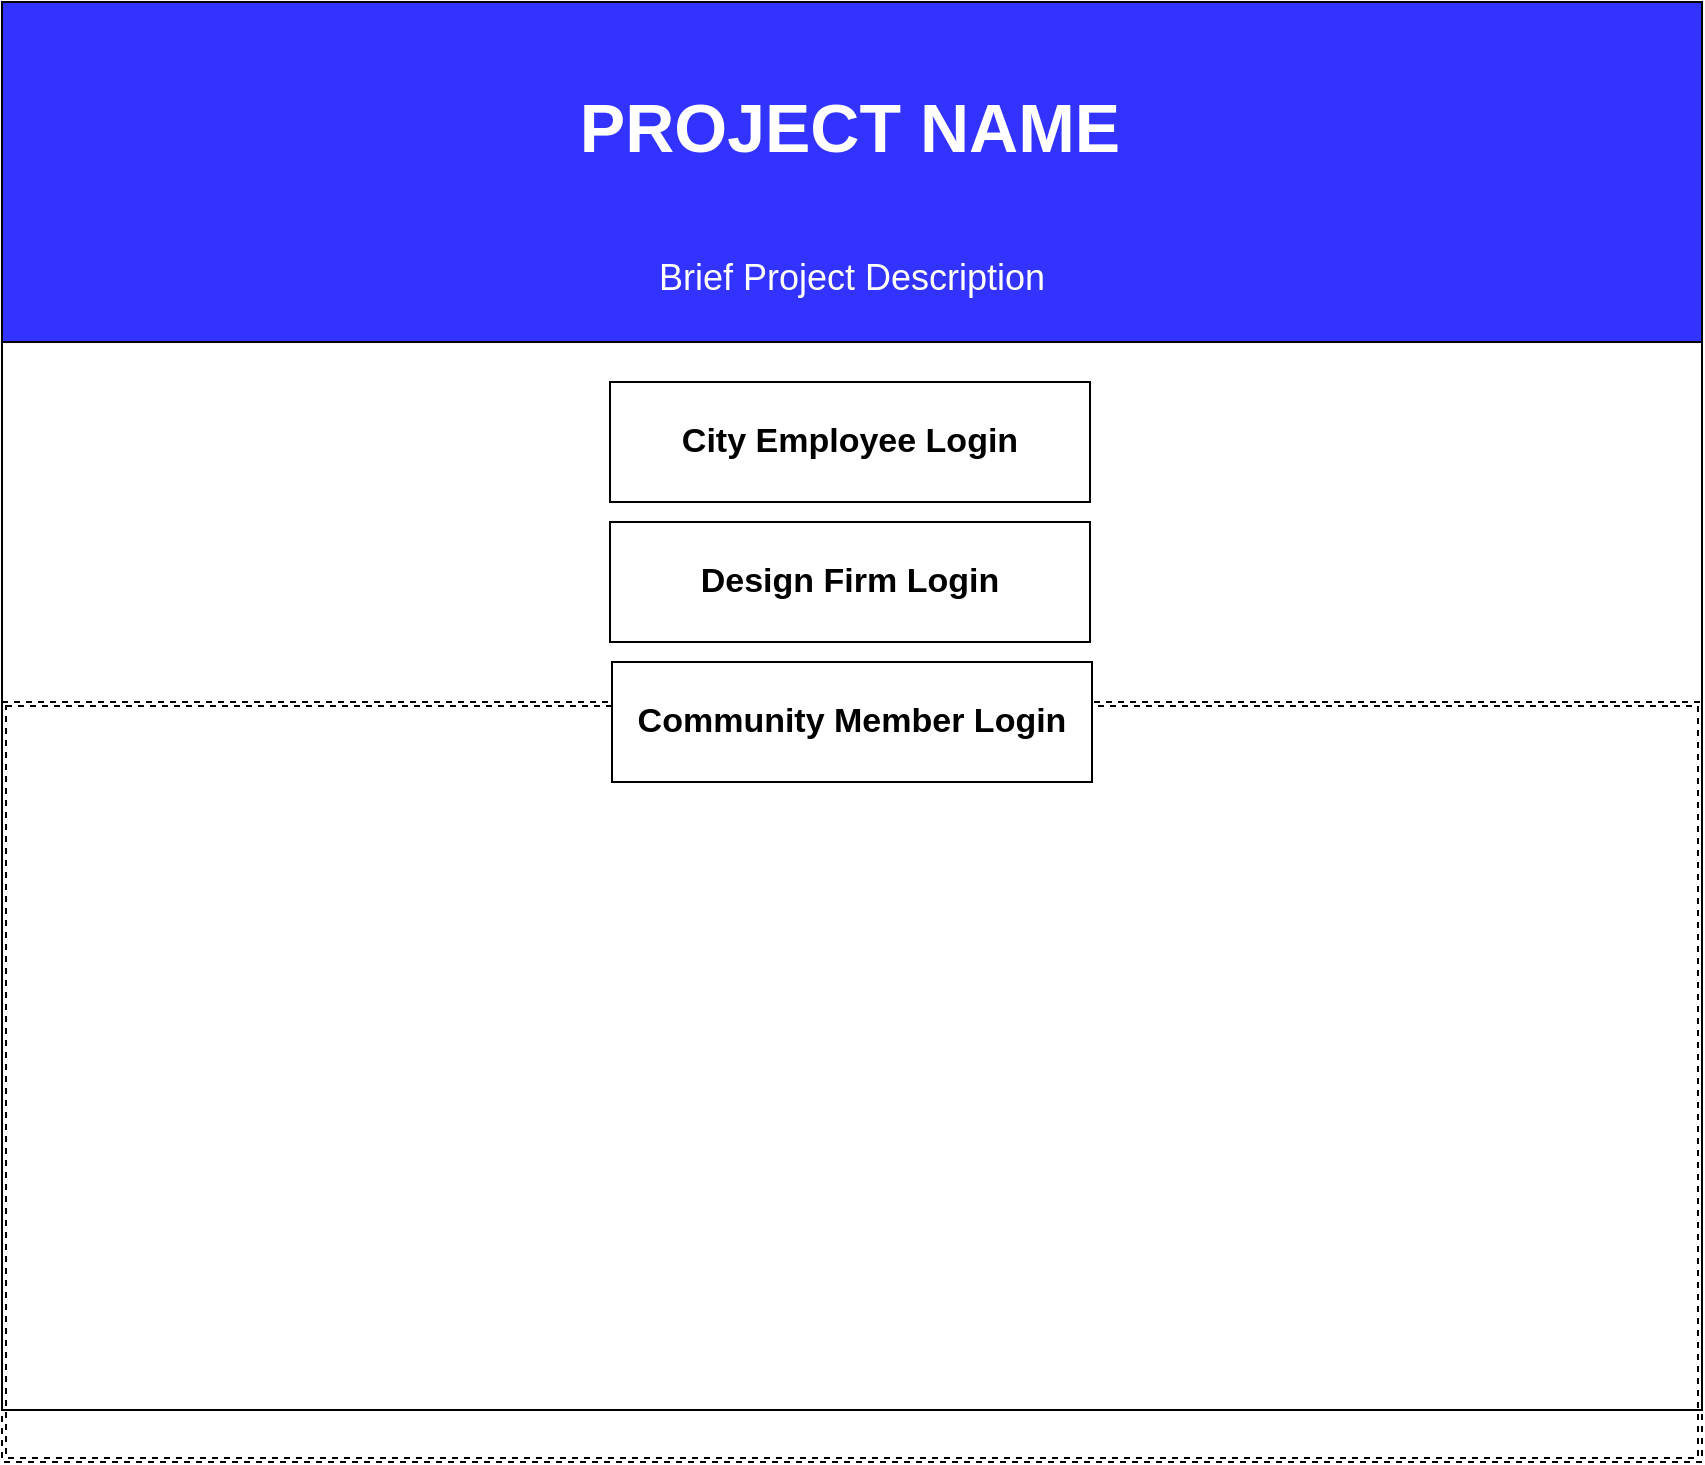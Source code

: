 <mxfile version="12.2.4" pages="9"><diagram id="mHdoyZsBpMJfAbLKxnR3" name="0. Index"><mxGraphModel dx="919" dy="458" grid="1" gridSize="10" guides="1" tooltips="1" connect="1" arrows="1" fold="1" page="1" pageScale="1" pageWidth="850" pageHeight="1100" math="0" shadow="0"><root><mxCell id="0"/><mxCell id="1" parent="0"/><mxCell id="19" value="" style="shape=ext;double=1;rounded=0;whiteSpace=wrap;html=1;labelBackgroundColor=none;fillColor=#FFFFFF;fontSize=34;fontColor=#FFFFFF;strokeColor=#000000;dashed=1;" parent="1" vertex="1"><mxGeometry y="350" width="850" height="380" as="geometry"/></mxCell><mxCell id="18" value="" style="shape=image;imageAspect=0;aspect=fixed;verticalLabelPosition=bottom;verticalAlign=top;labelBackgroundColor=#33001A;fillColor=#3333FF;fontSize=34;fontColor=#FFFFFF;image=https://www.planetware.com/wpimages/2021/09/washington-seattle-best-parks-seward-park.jpg;imageBorder=#000000;" parent="1" vertex="1"><mxGeometry y="170" width="850" height="534" as="geometry"/></mxCell><mxCell id="12" value="" style="rounded=0;whiteSpace=wrap;html=1;fontSize=17;" parent="1" vertex="1"><mxGeometry x="304" y="260" width="240" height="60" as="geometry"/></mxCell><mxCell id="11" value="" style="rounded=0;whiteSpace=wrap;html=1;fontSize=17;" parent="1" vertex="1"><mxGeometry x="304" y="190" width="240" height="60" as="geometry"/></mxCell><mxCell id="2" value="" style="rounded=0;whiteSpace=wrap;html=1;fillColor=#3333FF;" parent="1" vertex="1"><mxGeometry width="850" height="170" as="geometry"/></mxCell><mxCell id="8" value="City Employee Login" style="text;html=1;strokeColor=none;fillColor=none;align=center;verticalAlign=middle;whiteSpace=wrap;rounded=0;fontSize=17;fontStyle=1" parent="1" vertex="1"><mxGeometry x="314" y="210" width="220" height="20" as="geometry"/></mxCell><mxCell id="10" value="Design Firm Login" style="text;html=1;strokeColor=none;fillColor=none;align=center;verticalAlign=middle;whiteSpace=wrap;rounded=0;fontSize=17;fontStyle=1" parent="1" vertex="1"><mxGeometry x="314" y="280" width="220" height="20" as="geometry"/></mxCell><mxCell id="15" value="PROJECT NAME" style="text;html=1;align=center;verticalAlign=middle;whiteSpace=wrap;rounded=0;fontSize=34;fontStyle=1;fontColor=#FFFFFF;" parent="1" vertex="1"><mxGeometry x="144" y="15" width="560" height="95" as="geometry"/></mxCell><mxCell id="16" value="Brief Project Description" style="text;html=1;strokeColor=none;fillColor=none;align=center;verticalAlign=middle;whiteSpace=wrap;rounded=0;fontSize=18;fontColor=#FFFFFF;" parent="1" vertex="1"><mxGeometry x="238" y="112.5" width="374" height="50" as="geometry"/></mxCell><mxCell id="ZH_epIta8WGxZ_RgzZg5-19" value="" style="rounded=0;whiteSpace=wrap;html=1;fontSize=17;" parent="1" vertex="1"><mxGeometry x="305" y="330" width="240" height="60" as="geometry"/></mxCell><mxCell id="ZH_epIta8WGxZ_RgzZg5-20" value="Community Member Login" style="text;html=1;strokeColor=none;fillColor=none;align=center;verticalAlign=middle;whiteSpace=wrap;rounded=0;fontSize=17;fontStyle=1" parent="1" vertex="1"><mxGeometry x="315" y="350" width="220" height="20" as="geometry"/></mxCell></root></mxGraphModel></diagram><diagram id="RtygurJMmIAx8wMnGk8c" name="1. City Employee"><mxGraphModel dx="919" dy="458" grid="1" gridSize="10" guides="1" tooltips="1" connect="1" arrows="1" fold="1" page="1" pageScale="1" pageWidth="850" pageHeight="1100" math="0" shadow="0"><root><mxCell id="mDjU9yee-lWpOY_uWHMg-0"/><mxCell id="mDjU9yee-lWpOY_uWHMg-1" parent="mDjU9yee-lWpOY_uWHMg-0"/><mxCell id="rhzO6rFb87iHotO-svvc-0" value="" style="shape=ext;double=1;rounded=1;whiteSpace=wrap;html=1;labelBackgroundColor=none;strokeColor=#000000;fillColor=#E6E6E6;fontSize=34;fontColor=#FFFFFF;" parent="mDjU9yee-lWpOY_uWHMg-1" vertex="1"><mxGeometry x="230" y="145" width="160" height="180" as="geometry"/></mxCell><mxCell id="rhzO6rFb87iHotO-svvc-4" value="" style="shape=ext;double=1;rounded=1;whiteSpace=wrap;html=1;labelBackgroundColor=none;strokeColor=#000000;fillColor=#E6E6E6;fontSize=34;fontColor=#FFFFFF;" parent="mDjU9yee-lWpOY_uWHMg-1" vertex="1"><mxGeometry x="450" y="145" width="160" height="180" as="geometry"/></mxCell><mxCell id="rhzO6rFb87iHotO-svvc-5" value="" style="shape=ext;double=1;rounded=1;whiteSpace=wrap;html=1;labelBackgroundColor=none;strokeColor=#000000;fillColor=#E6E6E6;fontSize=34;fontColor=#FFFFFF;" parent="mDjU9yee-lWpOY_uWHMg-1" vertex="1"><mxGeometry x="670" y="145" width="160" height="180" as="geometry"/></mxCell><mxCell id="rhzO6rFb87iHotO-svvc-6" value="" style="shape=ext;double=1;rounded=1;whiteSpace=wrap;html=1;labelBackgroundColor=none;strokeColor=#000000;fillColor=#E6E6E6;fontSize=34;fontColor=#FFFFFF;" parent="mDjU9yee-lWpOY_uWHMg-1" vertex="1"><mxGeometry x="234.5" y="355" width="160" height="180" as="geometry"/></mxCell><mxCell id="rhzO6rFb87iHotO-svvc-7" value="" style="shape=ext;double=1;rounded=1;whiteSpace=wrap;html=1;labelBackgroundColor=none;strokeColor=#000000;fillColor=#E6E6E6;fontSize=34;fontColor=#FFFFFF;" parent="mDjU9yee-lWpOY_uWHMg-1" vertex="1"><mxGeometry x="454.5" y="355" width="160" height="180" as="geometry"/></mxCell><mxCell id="rhzO6rFb87iHotO-svvc-8" value="" style="shape=ext;double=1;rounded=1;whiteSpace=wrap;html=1;labelBackgroundColor=none;strokeColor=#000000;fillColor=#E6E6E6;fontSize=34;fontColor=#FFFFFF;" parent="mDjU9yee-lWpOY_uWHMg-1" vertex="1"><mxGeometry x="674.5" y="355" width="160" height="180" as="geometry"/></mxCell><mxCell id="rhzO6rFb87iHotO-svvc-9" value="" style="shape=ext;double=1;rounded=1;whiteSpace=wrap;html=1;labelBackgroundColor=none;strokeColor=#000000;fillColor=#E6E6E6;fontSize=34;fontColor=#FFFFFF;" parent="mDjU9yee-lWpOY_uWHMg-1" vertex="1"><mxGeometry x="234.5" y="565" width="160" height="180" as="geometry"/></mxCell><mxCell id="rhzO6rFb87iHotO-svvc-10" value="" style="shape=ext;double=1;rounded=1;whiteSpace=wrap;html=1;labelBackgroundColor=none;strokeColor=#000000;fillColor=#E6E6E6;fontSize=34;fontColor=#FFFFFF;" parent="mDjU9yee-lWpOY_uWHMg-1" vertex="1"><mxGeometry x="454.5" y="565" width="160" height="180" as="geometry"/></mxCell><mxCell id="rhzO6rFb87iHotO-svvc-11" value="" style="shape=ext;double=1;rounded=1;whiteSpace=wrap;html=1;labelBackgroundColor=none;strokeColor=#000000;fillColor=#E6E6E6;fontSize=34;fontColor=#FFFFFF;" parent="mDjU9yee-lWpOY_uWHMg-1" vertex="1"><mxGeometry x="674.5" y="565" width="160" height="180" as="geometry"/></mxCell><mxCell id="rhzO6rFb87iHotO-svvc-13" value="&lt;span style=&quot;font-size: 21px&quot;&gt;Project&lt;/span&gt;" style="text;html=1;strokeColor=none;fillColor=none;align=center;verticalAlign=middle;whiteSpace=wrap;rounded=0;labelBackgroundColor=none;fontSize=34;fontColor=#33001A;fontStyle=1" parent="mDjU9yee-lWpOY_uWHMg-1" vertex="1"><mxGeometry x="252" y="215" width="116" height="20" as="geometry"/></mxCell><mxCell id="rhzO6rFb87iHotO-svvc-15" value="&lt;span style=&quot;font-size: 21px&quot;&gt;Project&lt;/span&gt;" style="text;html=1;strokeColor=none;fillColor=none;align=center;verticalAlign=middle;whiteSpace=wrap;rounded=0;labelBackgroundColor=none;fontSize=34;fontColor=#33001A;fontStyle=1" parent="mDjU9yee-lWpOY_uWHMg-1" vertex="1"><mxGeometry x="472" y="215" width="116" height="20" as="geometry"/></mxCell><mxCell id="rhzO6rFb87iHotO-svvc-16" value="&lt;span style=&quot;font-size: 21px&quot;&gt;Project&lt;/span&gt;" style="text;html=1;strokeColor=none;fillColor=none;align=center;verticalAlign=middle;whiteSpace=wrap;rounded=0;labelBackgroundColor=none;fontSize=34;fontColor=#33001A;fontStyle=1" parent="mDjU9yee-lWpOY_uWHMg-1" vertex="1"><mxGeometry x="692" y="215" width="116" height="20" as="geometry"/></mxCell><mxCell id="rhzO6rFb87iHotO-svvc-17" value="&lt;span style=&quot;font-size: 21px&quot;&gt;Project&lt;/span&gt;" style="text;html=1;strokeColor=none;fillColor=none;align=center;verticalAlign=middle;whiteSpace=wrap;rounded=0;labelBackgroundColor=none;fontSize=34;fontColor=#33001A;fontStyle=1" parent="mDjU9yee-lWpOY_uWHMg-1" vertex="1"><mxGeometry x="252" y="435" width="116" height="20" as="geometry"/></mxCell><mxCell id="rhzO6rFb87iHotO-svvc-18" value="&lt;span style=&quot;font-size: 21px&quot;&gt;Project&lt;/span&gt;" style="text;html=1;strokeColor=none;fillColor=none;align=center;verticalAlign=middle;whiteSpace=wrap;rounded=0;labelBackgroundColor=none;fontSize=34;fontColor=#33001A;fontStyle=1" parent="mDjU9yee-lWpOY_uWHMg-1" vertex="1"><mxGeometry x="476.5" y="435" width="116" height="20" as="geometry"/></mxCell><mxCell id="rhzO6rFb87iHotO-svvc-19" value="&lt;span style=&quot;font-size: 21px&quot;&gt;Project&lt;/span&gt;" style="text;html=1;strokeColor=none;fillColor=none;align=center;verticalAlign=middle;whiteSpace=wrap;rounded=0;labelBackgroundColor=none;fontSize=34;fontColor=#33001A;fontStyle=1" parent="mDjU9yee-lWpOY_uWHMg-1" vertex="1"><mxGeometry x="692" y="435" width="116" height="20" as="geometry"/></mxCell><mxCell id="rhzO6rFb87iHotO-svvc-20" value="&lt;span style=&quot;font-size: 21px&quot;&gt;Project&lt;/span&gt;" style="text;html=1;strokeColor=none;fillColor=none;align=center;verticalAlign=middle;whiteSpace=wrap;rounded=0;labelBackgroundColor=none;fontSize=34;fontColor=#33001A;fontStyle=1" parent="mDjU9yee-lWpOY_uWHMg-1" vertex="1"><mxGeometry x="256.5" y="644" width="116" height="20" as="geometry"/></mxCell><mxCell id="rhzO6rFb87iHotO-svvc-21" value="&lt;span style=&quot;font-size: 21px&quot;&gt;Project&lt;/span&gt;" style="text;html=1;strokeColor=none;fillColor=none;align=center;verticalAlign=middle;whiteSpace=wrap;rounded=0;labelBackgroundColor=none;fontSize=34;fontColor=#33001A;fontStyle=1" parent="mDjU9yee-lWpOY_uWHMg-1" vertex="1"><mxGeometry x="476.5" y="644" width="116" height="20" as="geometry"/></mxCell><mxCell id="rhzO6rFb87iHotO-svvc-22" value="&lt;span style=&quot;font-size: 21px&quot;&gt;Project&lt;/span&gt;" style="text;html=1;strokeColor=none;fillColor=none;align=center;verticalAlign=middle;whiteSpace=wrap;rounded=0;labelBackgroundColor=none;fontSize=34;fontColor=#33001A;fontStyle=1" parent="mDjU9yee-lWpOY_uWHMg-1" vertex="1"><mxGeometry x="696.5" y="644" width="116" height="20" as="geometry"/></mxCell><mxCell id="rhzO6rFb87iHotO-svvc-25" value="" style="rounded=0;whiteSpace=wrap;html=1;labelBackgroundColor=none;strokeColor=#000000;fillColor=#3333FF;fontSize=34;fontColor=#33001A;" parent="mDjU9yee-lWpOY_uWHMg-1" vertex="1"><mxGeometry x="6" width="204" height="1100" as="geometry"/></mxCell><mxCell id="rhzO6rFb87iHotO-svvc-26" value="" style="shape=ext;double=1;rounded=1;whiteSpace=wrap;html=1;labelBackgroundColor=none;strokeColor=#000000;fillColor=#E6E6E6;fontSize=34;fontColor=#FFFFFF;" parent="mDjU9yee-lWpOY_uWHMg-1" vertex="1"><mxGeometry x="234.5" y="775" width="160" height="180" as="geometry"/></mxCell><mxCell id="rhzO6rFb87iHotO-svvc-27" value="" style="shape=ext;double=1;rounded=1;whiteSpace=wrap;html=1;labelBackgroundColor=none;strokeColor=#000000;fillColor=#E6E6E6;fontSize=34;fontColor=#FFFFFF;" parent="mDjU9yee-lWpOY_uWHMg-1" vertex="1"><mxGeometry x="454.5" y="775" width="160" height="180" as="geometry"/></mxCell><mxCell id="rhzO6rFb87iHotO-svvc-28" value="" style="shape=ext;double=1;rounded=1;whiteSpace=wrap;html=1;labelBackgroundColor=none;strokeColor=#000000;fillColor=#E6E6E6;fontSize=34;fontColor=#FFFFFF;" parent="mDjU9yee-lWpOY_uWHMg-1" vertex="1"><mxGeometry x="674.5" y="775" width="160" height="180" as="geometry"/></mxCell><mxCell id="rhzO6rFb87iHotO-svvc-29" value="&lt;span style=&quot;font-size: 21px&quot;&gt;Project&lt;/span&gt;" style="text;html=1;strokeColor=none;fillColor=none;align=center;verticalAlign=middle;whiteSpace=wrap;rounded=0;labelBackgroundColor=none;fontSize=34;fontColor=#33001A;fontStyle=1" parent="mDjU9yee-lWpOY_uWHMg-1" vertex="1"><mxGeometry x="256.5" y="854" width="116" height="20" as="geometry"/></mxCell><mxCell id="rhzO6rFb87iHotO-svvc-30" value="&lt;span style=&quot;font-size: 21px&quot;&gt;Project&lt;/span&gt;" style="text;html=1;strokeColor=none;fillColor=none;align=center;verticalAlign=middle;whiteSpace=wrap;rounded=0;labelBackgroundColor=none;fontSize=34;fontColor=#33001A;fontStyle=1" parent="mDjU9yee-lWpOY_uWHMg-1" vertex="1"><mxGeometry x="476.5" y="854" width="116" height="20" as="geometry"/></mxCell><mxCell id="rhzO6rFb87iHotO-svvc-31" value="&lt;span style=&quot;font-size: 21px&quot;&gt;Project&lt;/span&gt;" style="text;html=1;strokeColor=none;fillColor=none;align=center;verticalAlign=middle;whiteSpace=wrap;rounded=0;labelBackgroundColor=none;fontSize=34;fontColor=#33001A;fontStyle=1" parent="mDjU9yee-lWpOY_uWHMg-1" vertex="1"><mxGeometry x="696.5" y="854" width="116" height="20" as="geometry"/></mxCell><mxCell id="rhzO6rFb87iHotO-svvc-32" value="Logout" style="text;html=1;strokeColor=none;fillColor=none;align=center;verticalAlign=middle;whiteSpace=wrap;rounded=0;labelBackgroundColor=none;fontSize=26;fontColor=#FFFFFF;" parent="mDjU9yee-lWpOY_uWHMg-1" vertex="1"><mxGeometry x="30" y="910" width="160" height="20" as="geometry"/></mxCell><mxCell id="rhzO6rFb87iHotO-svvc-33" value="Active Grant Projects" style="text;html=1;strokeColor=none;fillColor=none;align=center;verticalAlign=middle;whiteSpace=wrap;rounded=0;labelBackgroundColor=none;fontSize=26;fontColor=#FFFFFF;fontStyle=0" parent="mDjU9yee-lWpOY_uWHMg-1" vertex="1"><mxGeometry x="28" y="200" width="160" height="85" as="geometry"/></mxCell><mxCell id="rhzO6rFb87iHotO-svvc-34" value="New Grant Project" style="text;html=1;strokeColor=none;fillColor=none;align=center;verticalAlign=middle;whiteSpace=wrap;rounded=0;labelBackgroundColor=none;fontSize=26;fontColor=#FFFFFF;fontStyle=0" parent="mDjU9yee-lWpOY_uWHMg-1" vertex="1"><mxGeometry x="28" y="120" width="160" height="80" as="geometry"/></mxCell><mxCell id="rhzO6rFb87iHotO-svvc-35" value="Search" style="text;html=1;strokeColor=none;fillColor=none;align=center;verticalAlign=middle;whiteSpace=wrap;rounded=0;labelBackgroundColor=none;fontSize=26;fontColor=#FFFFFF;fontStyle=1" parent="mDjU9yee-lWpOY_uWHMg-1" vertex="1"><mxGeometry x="28" y="20" width="160" height="20" as="geometry"/></mxCell><mxCell id="rhzO6rFb87iHotO-svvc-36" value="" style="rounded=1;whiteSpace=wrap;html=1;labelBackgroundColor=none;fontSize=26;" parent="mDjU9yee-lWpOY_uWHMg-1" vertex="1"><mxGeometry x="20" y="60" width="180" height="40" as="geometry"/></mxCell><mxCell id="UBiUg_ofv4nDjoytbF9E-2" value="Active Projects" style="text;html=1;strokeColor=none;fillColor=none;align=center;verticalAlign=middle;whiteSpace=wrap;rounded=0;labelBackgroundColor=none;fontSize=26;fontColor=#000000;fontStyle=1" parent="mDjU9yee-lWpOY_uWHMg-1" vertex="1"><mxGeometry x="375" y="50" width="310" height="60" as="geometry"/></mxCell><mxCell id="10FGSqIMSpYWODoiahRa-0" style="edgeStyle=orthogonalEdgeStyle;rounded=0;orthogonalLoop=1;jettySize=auto;html=1;exitX=0.5;exitY=1;exitDx=0;exitDy=0;fontSize=26;fontColor=#000000;" parent="mDjU9yee-lWpOY_uWHMg-1" source="rhzO6rFb87iHotO-svvc-25" target="rhzO6rFb87iHotO-svvc-25" edge="1"><mxGeometry relative="1" as="geometry"/></mxCell></root></mxGraphModel></diagram><diagram id="GzjVwYwXEAOBpHa6cmkH" name="1.1 New Grant Opportunity"><mxGraphModel dx="919" dy="458" grid="1" gridSize="10" guides="1" tooltips="1" connect="1" arrows="1" fold="1" page="1" pageScale="1" pageWidth="850" pageHeight="1100" math="0" shadow="0"><root><mxCell id="qGDgFAgxe5AG9X96iSar-0"/><mxCell id="qGDgFAgxe5AG9X96iSar-1" parent="qGDgFAgxe5AG9X96iSar-0"/><mxCell id="wcUstj8n3czCYtmA64I5-25" value="" style="rounded=1;whiteSpace=wrap;html=1;labelBackgroundColor=none;strokeColor=#000000;fillColor=#CCCCCC;fontSize=12;fontColor=#000000;align=left;strokeWidth=2;" parent="qGDgFAgxe5AG9X96iSar-1" vertex="1"><mxGeometry x="550" y="550" width="120" height="60" as="geometry"/></mxCell><mxCell id="wcUstj8n3czCYtmA64I5-0" value="" style="rounded=0;whiteSpace=wrap;html=1;labelBackgroundColor=none;strokeColor=#000000;fillColor=#3333FF;fontSize=34;fontColor=#33001A;" parent="qGDgFAgxe5AG9X96iSar-1" vertex="1"><mxGeometry x="6" width="204" height="1100" as="geometry"/></mxCell><mxCell id="wcUstj8n3czCYtmA64I5-1" value="Logout" style="text;html=1;strokeColor=none;fillColor=none;align=center;verticalAlign=middle;whiteSpace=wrap;rounded=0;labelBackgroundColor=none;fontSize=26;fontColor=#FFFFFF;" parent="qGDgFAgxe5AG9X96iSar-1" vertex="1"><mxGeometry x="30" y="910" width="160" height="20" as="geometry"/></mxCell><mxCell id="wcUstj8n3czCYtmA64I5-2" value="Active Grant Projects" style="text;html=1;strokeColor=none;fillColor=none;align=center;verticalAlign=middle;whiteSpace=wrap;rounded=0;labelBackgroundColor=none;fontSize=26;fontColor=#FFFFFF;fontStyle=0" parent="qGDgFAgxe5AG9X96iSar-1" vertex="1"><mxGeometry x="28" y="200" width="160" height="85" as="geometry"/></mxCell><mxCell id="wcUstj8n3czCYtmA64I5-3" value="New Grant Project" style="text;html=1;strokeColor=none;fillColor=none;align=center;verticalAlign=middle;whiteSpace=wrap;rounded=0;labelBackgroundColor=none;fontSize=26;fontColor=#FFFFFF;fontStyle=0" parent="qGDgFAgxe5AG9X96iSar-1" vertex="1"><mxGeometry x="28" y="120" width="160" height="80" as="geometry"/></mxCell><mxCell id="wcUstj8n3czCYtmA64I5-4" value="Search" style="text;html=1;strokeColor=none;fillColor=none;align=center;verticalAlign=middle;whiteSpace=wrap;rounded=0;labelBackgroundColor=none;fontSize=26;fontColor=#FFFFFF;fontStyle=1" parent="qGDgFAgxe5AG9X96iSar-1" vertex="1"><mxGeometry x="28" y="20" width="160" height="20" as="geometry"/></mxCell><mxCell id="wcUstj8n3czCYtmA64I5-5" value="" style="rounded=1;whiteSpace=wrap;html=1;labelBackgroundColor=none;fontSize=26;" parent="qGDgFAgxe5AG9X96iSar-1" vertex="1"><mxGeometry x="20" y="60" width="180" height="40" as="geometry"/></mxCell><mxCell id="wcUstj8n3czCYtmA64I5-7" value="Project Name:" style="text;html=1;strokeColor=none;fillColor=none;align=left;verticalAlign=middle;whiteSpace=wrap;rounded=0;labelBackgroundColor=none;fontSize=20;fontColor=#000000;fontStyle=0" parent="qGDgFAgxe5AG9X96iSar-1" vertex="1"><mxGeometry x="240" y="40" width="140" height="20" as="geometry"/></mxCell><mxCell id="wcUstj8n3czCYtmA64I5-8" value="Description:" style="text;html=1;strokeColor=none;fillColor=none;align=left;verticalAlign=middle;whiteSpace=wrap;rounded=0;labelBackgroundColor=none;fontSize=20;fontColor=#000000;fontStyle=0" parent="qGDgFAgxe5AG9X96iSar-1" vertex="1"><mxGeometry x="240" y="74" width="140" height="20" as="geometry"/></mxCell><mxCell id="wcUstj8n3czCYtmA64I5-9" value="Background:" style="text;html=1;strokeColor=none;fillColor=none;align=left;verticalAlign=middle;whiteSpace=wrap;rounded=0;labelBackgroundColor=none;fontSize=20;fontColor=#000000;fontStyle=0" parent="qGDgFAgxe5AG9X96iSar-1" vertex="1"><mxGeometry x="240" y="330" width="140" height="20" as="geometry"/></mxCell><mxCell id="wcUstj8n3czCYtmA64I5-10" value="Guidelines:" style="text;html=1;strokeColor=none;fillColor=none;align=left;verticalAlign=middle;whiteSpace=wrap;rounded=0;labelBackgroundColor=none;fontSize=20;fontColor=#000000;fontStyle=0" parent="qGDgFAgxe5AG9X96iSar-1" vertex="1"><mxGeometry x="240" y="393" width="140" height="20" as="geometry"/></mxCell><mxCell id="wcUstj8n3czCYtmA64I5-11" value="Budget:" style="text;html=1;strokeColor=none;fillColor=none;align=left;verticalAlign=middle;whiteSpace=wrap;rounded=0;labelBackgroundColor=none;fontSize=20;fontColor=#000000;fontStyle=0" parent="qGDgFAgxe5AG9X96iSar-1" vertex="1"><mxGeometry x="240" y="460" width="140" height="20" as="geometry"/></mxCell><mxCell id="wcUstj8n3czCYtmA64I5-12" value="Media:" style="text;html=1;strokeColor=none;fillColor=none;align=left;verticalAlign=middle;whiteSpace=wrap;rounded=0;labelBackgroundColor=none;fontSize=20;fontColor=#000000;fontStyle=0" parent="qGDgFAgxe5AG9X96iSar-1" vertex="1"><mxGeometry x="240" y="500" width="140" height="20" as="geometry"/></mxCell><mxCell id="wcUstj8n3czCYtmA64I5-13" value="SUBMIT FORM" style="text;html=1;strokeColor=none;fillColor=none;align=center;verticalAlign=middle;whiteSpace=wrap;rounded=0;labelBackgroundColor=none;fontSize=12;fontColor=#000000;fontStyle=0" parent="qGDgFAgxe5AG9X96iSar-1" vertex="1"><mxGeometry x="560" y="560" width="100" height="40" as="geometry"/></mxCell><mxCell id="wcUstj8n3czCYtmA64I5-17" value="" style="rounded=1;whiteSpace=wrap;html=1;labelBackgroundColor=none;strokeColor=#000000;fillColor=#E6E6E6;fontSize=20;fontColor=#000000;" parent="qGDgFAgxe5AG9X96iSar-1" vertex="1"><mxGeometry x="390" y="37" width="440" height="26" as="geometry"/></mxCell><mxCell id="wcUstj8n3czCYtmA64I5-18" value="" style="rounded=1;whiteSpace=wrap;html=1;labelBackgroundColor=none;strokeColor=#000000;fillColor=#E6E6E6;fontSize=20;fontColor=#000000;" parent="qGDgFAgxe5AG9X96iSar-1" vertex="1"><mxGeometry x="390" y="74" width="440" height="246" as="geometry"/></mxCell><mxCell id="wcUstj8n3czCYtmA64I5-20" value="" style="rounded=1;whiteSpace=wrap;html=1;labelBackgroundColor=none;strokeColor=#000000;fillColor=#E6E6E6;fontSize=20;fontColor=#000000;" parent="qGDgFAgxe5AG9X96iSar-1" vertex="1"><mxGeometry x="390" y="330" width="440" height="53" as="geometry"/></mxCell><mxCell id="wcUstj8n3czCYtmA64I5-21" value="" style="rounded=1;whiteSpace=wrap;html=1;labelBackgroundColor=none;strokeColor=#000000;fillColor=#E6E6E6;fontSize=20;fontColor=#000000;" parent="qGDgFAgxe5AG9X96iSar-1" vertex="1"><mxGeometry x="390" y="393" width="440" height="53" as="geometry"/></mxCell><mxCell id="wcUstj8n3czCYtmA64I5-22" value="" style="rounded=1;whiteSpace=wrap;html=1;labelBackgroundColor=none;strokeColor=#000000;fillColor=#E6E6E6;fontSize=20;fontColor=#000000;" parent="qGDgFAgxe5AG9X96iSar-1" vertex="1"><mxGeometry x="390" y="460" width="440" height="30" as="geometry"/></mxCell><mxCell id="wcUstj8n3czCYtmA64I5-23" value="" style="rounded=1;whiteSpace=wrap;html=1;labelBackgroundColor=none;strokeColor=#000000;fillColor=#E6E6E6;fontSize=20;fontColor=#000000;align=left;" parent="qGDgFAgxe5AG9X96iSar-1" vertex="1"><mxGeometry x="390" y="500" width="440" height="30" as="geometry"/></mxCell><mxCell id="wcUstj8n3czCYtmA64I5-24" value="Upload Media" style="text;html=1;strokeColor=none;fillColor=none;align=center;verticalAlign=middle;whiteSpace=wrap;rounded=0;labelBackgroundColor=none;fontSize=14;fontColor=#000000;" parent="qGDgFAgxe5AG9X96iSar-1" vertex="1"><mxGeometry x="545" y="504" width="130" height="20" as="geometry"/></mxCell></root></mxGraphModel></diagram><diagram id="awlJf2vXPGBvdwQYzcFR" name="2. Firm Home"><mxGraphModel dx="919" dy="458" grid="1" gridSize="10" guides="1" tooltips="1" connect="1" arrows="1" fold="1" page="1" pageScale="1" pageWidth="850" pageHeight="1100" math="0" shadow="0"><root><mxCell id="L4QJmxqWjYYliP0AgIqi-0"/><mxCell id="L4QJmxqWjYYliP0AgIqi-1" parent="L4QJmxqWjYYliP0AgIqi-0"/><mxCell id="n1ddMnpPZru-_s-TdGDk-0" value="" style="rounded=0;whiteSpace=wrap;html=1;labelBackgroundColor=none;strokeColor=#000000;fillColor=#3333FF;fontSize=34;fontColor=#33001A;" parent="L4QJmxqWjYYliP0AgIqi-1" vertex="1"><mxGeometry x="6" width="204" height="1100" as="geometry"/></mxCell><mxCell id="n1ddMnpPZru-_s-TdGDk-1" value="Logout" style="text;html=1;strokeColor=none;fillColor=none;align=center;verticalAlign=middle;whiteSpace=wrap;rounded=0;labelBackgroundColor=none;fontSize=26;fontColor=#FFFFFF;" parent="L4QJmxqWjYYliP0AgIqi-1" vertex="1"><mxGeometry x="30" y="910" width="160" height="20" as="geometry"/></mxCell><mxCell id="n1ddMnpPZru-_s-TdGDk-2" value="Active Grant Projects" style="text;html=1;strokeColor=none;fillColor=none;align=center;verticalAlign=middle;whiteSpace=wrap;rounded=0;labelBackgroundColor=none;fontSize=26;fontColor=#FFFFFF;fontStyle=0" parent="L4QJmxqWjYYliP0AgIqi-1" vertex="1"><mxGeometry x="28" y="200" width="160" height="85" as="geometry"/></mxCell><mxCell id="n1ddMnpPZru-_s-TdGDk-3" value="New Design Brief&amp;nbsp;" style="text;html=1;strokeColor=none;fillColor=none;align=center;verticalAlign=middle;whiteSpace=wrap;rounded=0;labelBackgroundColor=none;fontSize=26;fontColor=#FFFFFF;fontStyle=0" parent="L4QJmxqWjYYliP0AgIqi-1" vertex="1"><mxGeometry x="28" y="120" width="160" height="80" as="geometry"/></mxCell><mxCell id="n1ddMnpPZru-_s-TdGDk-4" value="Search" style="text;html=1;strokeColor=none;fillColor=none;align=center;verticalAlign=middle;whiteSpace=wrap;rounded=0;labelBackgroundColor=none;fontSize=26;fontColor=#FFFFFF;fontStyle=1" parent="L4QJmxqWjYYliP0AgIqi-1" vertex="1"><mxGeometry x="28" y="20" width="160" height="20" as="geometry"/></mxCell><mxCell id="n1ddMnpPZru-_s-TdGDk-5" value="" style="rounded=1;whiteSpace=wrap;html=1;labelBackgroundColor=none;fontSize=26;" parent="L4QJmxqWjYYliP0AgIqi-1" vertex="1"><mxGeometry x="20" y="60" width="180" height="40" as="geometry"/></mxCell><mxCell id="G9avvdN4Fi43wSgKn-Gm-0" value="" style="shape=ext;double=1;rounded=1;whiteSpace=wrap;html=1;labelBackgroundColor=none;strokeColor=#000000;fillColor=#E6E6E6;fontSize=34;fontColor=#FFFFFF;" parent="L4QJmxqWjYYliP0AgIqi-1" vertex="1"><mxGeometry x="230" y="145" width="160" height="180" as="geometry"/></mxCell><mxCell id="G9avvdN4Fi43wSgKn-Gm-1" value="" style="shape=ext;double=1;rounded=1;whiteSpace=wrap;html=1;labelBackgroundColor=none;strokeColor=#000000;fillColor=#E6E6E6;fontSize=34;fontColor=#FFFFFF;" parent="L4QJmxqWjYYliP0AgIqi-1" vertex="1"><mxGeometry x="450" y="145" width="160" height="180" as="geometry"/></mxCell><mxCell id="G9avvdN4Fi43wSgKn-Gm-2" value="" style="shape=ext;double=1;rounded=1;whiteSpace=wrap;html=1;labelBackgroundColor=none;strokeColor=#000000;fillColor=#E6E6E6;fontSize=34;fontColor=#FFFFFF;" parent="L4QJmxqWjYYliP0AgIqi-1" vertex="1"><mxGeometry x="670" y="145" width="160" height="180" as="geometry"/></mxCell><mxCell id="G9avvdN4Fi43wSgKn-Gm-3" value="" style="shape=ext;double=1;rounded=1;whiteSpace=wrap;html=1;labelBackgroundColor=none;strokeColor=#000000;fillColor=#E6E6E6;fontSize=34;fontColor=#FFFFFF;" parent="L4QJmxqWjYYliP0AgIqi-1" vertex="1"><mxGeometry x="234.5" y="355" width="160" height="180" as="geometry"/></mxCell><mxCell id="G9avvdN4Fi43wSgKn-Gm-4" value="" style="shape=ext;double=1;rounded=1;whiteSpace=wrap;html=1;labelBackgroundColor=none;strokeColor=#000000;fillColor=#E6E6E6;fontSize=34;fontColor=#FFFFFF;" parent="L4QJmxqWjYYliP0AgIqi-1" vertex="1"><mxGeometry x="454.5" y="355" width="160" height="180" as="geometry"/></mxCell><mxCell id="G9avvdN4Fi43wSgKn-Gm-5" value="" style="shape=ext;double=1;rounded=1;whiteSpace=wrap;html=1;labelBackgroundColor=none;strokeColor=#000000;fillColor=#E6E6E6;fontSize=34;fontColor=#FFFFFF;" parent="L4QJmxqWjYYliP0AgIqi-1" vertex="1"><mxGeometry x="674.5" y="355" width="160" height="180" as="geometry"/></mxCell><mxCell id="G9avvdN4Fi43wSgKn-Gm-6" value="" style="shape=ext;double=1;rounded=1;whiteSpace=wrap;html=1;labelBackgroundColor=none;strokeColor=#000000;fillColor=#E6E6E6;fontSize=34;fontColor=#FFFFFF;" parent="L4QJmxqWjYYliP0AgIqi-1" vertex="1"><mxGeometry x="234.5" y="565" width="160" height="180" as="geometry"/></mxCell><mxCell id="G9avvdN4Fi43wSgKn-Gm-7" value="" style="shape=ext;double=1;rounded=1;whiteSpace=wrap;html=1;labelBackgroundColor=none;strokeColor=#000000;fillColor=#E6E6E6;fontSize=34;fontColor=#FFFFFF;" parent="L4QJmxqWjYYliP0AgIqi-1" vertex="1"><mxGeometry x="454.5" y="565" width="160" height="180" as="geometry"/></mxCell><mxCell id="G9avvdN4Fi43wSgKn-Gm-8" value="" style="shape=ext;double=1;rounded=1;whiteSpace=wrap;html=1;labelBackgroundColor=none;strokeColor=#000000;fillColor=#E6E6E6;fontSize=34;fontColor=#FFFFFF;" parent="L4QJmxqWjYYliP0AgIqi-1" vertex="1"><mxGeometry x="674.5" y="565" width="160" height="180" as="geometry"/></mxCell><mxCell id="G9avvdN4Fi43wSgKn-Gm-9" value="&lt;span style=&quot;font-size: 21px&quot;&gt;Project&lt;/span&gt;" style="text;html=1;strokeColor=none;fillColor=none;align=center;verticalAlign=middle;whiteSpace=wrap;rounded=0;labelBackgroundColor=none;fontSize=34;fontColor=#33001A;fontStyle=1" parent="L4QJmxqWjYYliP0AgIqi-1" vertex="1"><mxGeometry x="252" y="215" width="116" height="20" as="geometry"/></mxCell><mxCell id="G9avvdN4Fi43wSgKn-Gm-10" value="&lt;span style=&quot;font-size: 21px&quot;&gt;Project&lt;/span&gt;" style="text;html=1;strokeColor=none;fillColor=none;align=center;verticalAlign=middle;whiteSpace=wrap;rounded=0;labelBackgroundColor=none;fontSize=34;fontColor=#33001A;fontStyle=1" parent="L4QJmxqWjYYliP0AgIqi-1" vertex="1"><mxGeometry x="472" y="215" width="116" height="20" as="geometry"/></mxCell><mxCell id="G9avvdN4Fi43wSgKn-Gm-11" value="&lt;span style=&quot;font-size: 21px&quot;&gt;Project&lt;/span&gt;" style="text;html=1;strokeColor=none;fillColor=none;align=center;verticalAlign=middle;whiteSpace=wrap;rounded=0;labelBackgroundColor=none;fontSize=34;fontColor=#33001A;fontStyle=1" parent="L4QJmxqWjYYliP0AgIqi-1" vertex="1"><mxGeometry x="692" y="215" width="116" height="20" as="geometry"/></mxCell><mxCell id="G9avvdN4Fi43wSgKn-Gm-12" value="&lt;span style=&quot;font-size: 21px&quot;&gt;Project&lt;/span&gt;" style="text;html=1;strokeColor=none;fillColor=none;align=center;verticalAlign=middle;whiteSpace=wrap;rounded=0;labelBackgroundColor=none;fontSize=34;fontColor=#33001A;fontStyle=1" parent="L4QJmxqWjYYliP0AgIqi-1" vertex="1"><mxGeometry x="252" y="435" width="116" height="20" as="geometry"/></mxCell><mxCell id="G9avvdN4Fi43wSgKn-Gm-13" value="&lt;span style=&quot;font-size: 21px&quot;&gt;Project&lt;/span&gt;" style="text;html=1;strokeColor=none;fillColor=none;align=center;verticalAlign=middle;whiteSpace=wrap;rounded=0;labelBackgroundColor=none;fontSize=34;fontColor=#33001A;fontStyle=1" parent="L4QJmxqWjYYliP0AgIqi-1" vertex="1"><mxGeometry x="476.5" y="435" width="116" height="20" as="geometry"/></mxCell><mxCell id="G9avvdN4Fi43wSgKn-Gm-14" value="&lt;span style=&quot;font-size: 21px&quot;&gt;Project&lt;/span&gt;" style="text;html=1;strokeColor=none;fillColor=none;align=center;verticalAlign=middle;whiteSpace=wrap;rounded=0;labelBackgroundColor=none;fontSize=34;fontColor=#33001A;fontStyle=1" parent="L4QJmxqWjYYliP0AgIqi-1" vertex="1"><mxGeometry x="692" y="435" width="116" height="20" as="geometry"/></mxCell><mxCell id="G9avvdN4Fi43wSgKn-Gm-15" value="&lt;span style=&quot;font-size: 21px&quot;&gt;Project&lt;/span&gt;" style="text;html=1;strokeColor=none;fillColor=none;align=center;verticalAlign=middle;whiteSpace=wrap;rounded=0;labelBackgroundColor=none;fontSize=34;fontColor=#33001A;fontStyle=1" parent="L4QJmxqWjYYliP0AgIqi-1" vertex="1"><mxGeometry x="256.5" y="644" width="116" height="20" as="geometry"/></mxCell><mxCell id="G9avvdN4Fi43wSgKn-Gm-16" value="&lt;span style=&quot;font-size: 21px&quot;&gt;Project&lt;/span&gt;" style="text;html=1;strokeColor=none;fillColor=none;align=center;verticalAlign=middle;whiteSpace=wrap;rounded=0;labelBackgroundColor=none;fontSize=34;fontColor=#33001A;fontStyle=1" parent="L4QJmxqWjYYliP0AgIqi-1" vertex="1"><mxGeometry x="476.5" y="644" width="116" height="20" as="geometry"/></mxCell><mxCell id="G9avvdN4Fi43wSgKn-Gm-17" value="&lt;span style=&quot;font-size: 21px&quot;&gt;Project&lt;/span&gt;" style="text;html=1;strokeColor=none;fillColor=none;align=center;verticalAlign=middle;whiteSpace=wrap;rounded=0;labelBackgroundColor=none;fontSize=34;fontColor=#33001A;fontStyle=1" parent="L4QJmxqWjYYliP0AgIqi-1" vertex="1"><mxGeometry x="696.5" y="644" width="116" height="20" as="geometry"/></mxCell><mxCell id="G9avvdN4Fi43wSgKn-Gm-18" value="" style="shape=ext;double=1;rounded=1;whiteSpace=wrap;html=1;labelBackgroundColor=none;strokeColor=#000000;fillColor=#E6E6E6;fontSize=34;fontColor=#FFFFFF;" parent="L4QJmxqWjYYliP0AgIqi-1" vertex="1"><mxGeometry x="234.5" y="775" width="160" height="180" as="geometry"/></mxCell><mxCell id="G9avvdN4Fi43wSgKn-Gm-19" value="" style="shape=ext;double=1;rounded=1;whiteSpace=wrap;html=1;labelBackgroundColor=none;strokeColor=#000000;fillColor=#E6E6E6;fontSize=34;fontColor=#FFFFFF;" parent="L4QJmxqWjYYliP0AgIqi-1" vertex="1"><mxGeometry x="454.5" y="775" width="160" height="180" as="geometry"/></mxCell><mxCell id="G9avvdN4Fi43wSgKn-Gm-20" value="" style="shape=ext;double=1;rounded=1;whiteSpace=wrap;html=1;labelBackgroundColor=none;strokeColor=#000000;fillColor=#E6E6E6;fontSize=34;fontColor=#FFFFFF;" parent="L4QJmxqWjYYliP0AgIqi-1" vertex="1"><mxGeometry x="674.5" y="775" width="160" height="180" as="geometry"/></mxCell><mxCell id="G9avvdN4Fi43wSgKn-Gm-21" value="&lt;span style=&quot;font-size: 21px&quot;&gt;Project&lt;/span&gt;" style="text;html=1;strokeColor=none;fillColor=none;align=center;verticalAlign=middle;whiteSpace=wrap;rounded=0;labelBackgroundColor=none;fontSize=34;fontColor=#33001A;fontStyle=1" parent="L4QJmxqWjYYliP0AgIqi-1" vertex="1"><mxGeometry x="256.5" y="854" width="116" height="20" as="geometry"/></mxCell><mxCell id="G9avvdN4Fi43wSgKn-Gm-22" value="&lt;span style=&quot;font-size: 21px&quot;&gt;Project&lt;/span&gt;" style="text;html=1;strokeColor=none;fillColor=none;align=center;verticalAlign=middle;whiteSpace=wrap;rounded=0;labelBackgroundColor=none;fontSize=34;fontColor=#33001A;fontStyle=1" parent="L4QJmxqWjYYliP0AgIqi-1" vertex="1"><mxGeometry x="476.5" y="854" width="116" height="20" as="geometry"/></mxCell><mxCell id="G9avvdN4Fi43wSgKn-Gm-23" value="&lt;span style=&quot;font-size: 21px&quot;&gt;Project&lt;/span&gt;" style="text;html=1;strokeColor=none;fillColor=none;align=center;verticalAlign=middle;whiteSpace=wrap;rounded=0;labelBackgroundColor=none;fontSize=34;fontColor=#33001A;fontStyle=1" parent="L4QJmxqWjYYliP0AgIqi-1" vertex="1"><mxGeometry x="696.5" y="854" width="116" height="20" as="geometry"/></mxCell><mxCell id="G9avvdN4Fi43wSgKn-Gm-24" value="Active Projects" style="text;html=1;strokeColor=none;fillColor=none;align=center;verticalAlign=middle;whiteSpace=wrap;rounded=0;labelBackgroundColor=none;fontSize=26;fontColor=#000000;fontStyle=1" parent="L4QJmxqWjYYliP0AgIqi-1" vertex="1"><mxGeometry x="375" y="50" width="310" height="60" as="geometry"/></mxCell></root></mxGraphModel></diagram><diagram id="vBdtQCPSbLoB3gWCG2zF" name="2.1 Design Brief Form"><mxGraphModel dx="919" dy="458" grid="1" gridSize="10" guides="1" tooltips="1" connect="1" arrows="1" fold="1" page="1" pageScale="1" pageWidth="850" pageHeight="1100" math="0" shadow="0"><root><mxCell id="Cc6qD3P_wOEutk3IYdCE-0"/><mxCell id="Cc6qD3P_wOEutk3IYdCE-1" parent="Cc6qD3P_wOEutk3IYdCE-0"/><mxCell id="TWYHyRGCOiKBAWxdgApN-0" value="" style="rounded=0;whiteSpace=wrap;html=1;labelBackgroundColor=none;strokeColor=#000000;fillColor=#3333FF;fontSize=34;fontColor=#33001A;" parent="Cc6qD3P_wOEutk3IYdCE-1" vertex="1"><mxGeometry x="6" width="204" height="1100" as="geometry"/></mxCell><mxCell id="TWYHyRGCOiKBAWxdgApN-1" value="Logout" style="text;html=1;strokeColor=none;fillColor=none;align=center;verticalAlign=middle;whiteSpace=wrap;rounded=0;labelBackgroundColor=none;fontSize=26;fontColor=#FFFFFF;" parent="Cc6qD3P_wOEutk3IYdCE-1" vertex="1"><mxGeometry x="30" y="910" width="160" height="20" as="geometry"/></mxCell><mxCell id="TWYHyRGCOiKBAWxdgApN-2" value="Active Grant Projects" style="text;html=1;strokeColor=none;fillColor=none;align=center;verticalAlign=middle;whiteSpace=wrap;rounded=0;labelBackgroundColor=none;fontSize=26;fontColor=#FFFFFF;fontStyle=0" parent="Cc6qD3P_wOEutk3IYdCE-1" vertex="1"><mxGeometry x="28" y="200" width="160" height="85" as="geometry"/></mxCell><mxCell id="TWYHyRGCOiKBAWxdgApN-3" value="New Design Brief&amp;nbsp;" style="text;html=1;strokeColor=none;fillColor=none;align=center;verticalAlign=middle;whiteSpace=wrap;rounded=0;labelBackgroundColor=none;fontSize=26;fontColor=#FFFFFF;fontStyle=0" parent="Cc6qD3P_wOEutk3IYdCE-1" vertex="1"><mxGeometry x="28" y="120" width="160" height="80" as="geometry"/></mxCell><mxCell id="TWYHyRGCOiKBAWxdgApN-4" value="Search" style="text;html=1;strokeColor=none;fillColor=none;align=center;verticalAlign=middle;whiteSpace=wrap;rounded=0;labelBackgroundColor=none;fontSize=26;fontColor=#FFFFFF;fontStyle=1" parent="Cc6qD3P_wOEutk3IYdCE-1" vertex="1"><mxGeometry x="28" y="20" width="160" height="20" as="geometry"/></mxCell><mxCell id="TWYHyRGCOiKBAWxdgApN-5" value="" style="rounded=1;whiteSpace=wrap;html=1;labelBackgroundColor=none;fontSize=26;" parent="Cc6qD3P_wOEutk3IYdCE-1" vertex="1"><mxGeometry x="20" y="60" width="180" height="40" as="geometry"/></mxCell><mxCell id="rIJO7R87oeh7LWTFB-qt-0" value="" style="rounded=1;whiteSpace=wrap;html=1;labelBackgroundColor=none;strokeColor=#000000;fillColor=#CCCCCC;fontSize=12;fontColor=#000000;align=left;strokeWidth=2;" parent="Cc6qD3P_wOEutk3IYdCE-1" vertex="1"><mxGeometry x="550" y="510" width="120" height="60" as="geometry"/></mxCell><mxCell id="rIJO7R87oeh7LWTFB-qt-1" value="Brief Name:" style="text;html=1;strokeColor=none;fillColor=none;align=left;verticalAlign=middle;whiteSpace=wrap;rounded=0;labelBackgroundColor=none;fontSize=20;fontColor=#000000;fontStyle=0" parent="Cc6qD3P_wOEutk3IYdCE-1" vertex="1"><mxGeometry x="240" y="40" width="140" height="20" as="geometry"/></mxCell><mxCell id="rIJO7R87oeh7LWTFB-qt-2" value="Description:" style="text;html=1;strokeColor=none;fillColor=none;align=left;verticalAlign=middle;whiteSpace=wrap;rounded=0;labelBackgroundColor=none;fontSize=20;fontColor=#000000;fontStyle=0" parent="Cc6qD3P_wOEutk3IYdCE-1" vertex="1"><mxGeometry x="240" y="74" width="140" height="20" as="geometry"/></mxCell><mxCell id="rIJO7R87oeh7LWTFB-qt-3" value="Context:" style="text;html=1;strokeColor=none;fillColor=none;align=left;verticalAlign=middle;whiteSpace=wrap;rounded=0;labelBackgroundColor=none;fontSize=20;fontColor=#000000;fontStyle=0" parent="Cc6qD3P_wOEutk3IYdCE-1" vertex="1"><mxGeometry x="240" y="330" width="140" height="20" as="geometry"/></mxCell><mxCell id="rIJO7R87oeh7LWTFB-qt-4" value="Acceptance Criteria:" style="text;html=1;strokeColor=none;fillColor=none;align=left;verticalAlign=middle;whiteSpace=wrap;rounded=0;labelBackgroundColor=none;fontSize=20;fontColor=#000000;fontStyle=0" parent="Cc6qD3P_wOEutk3IYdCE-1" vertex="1"><mxGeometry x="240" y="389" width="140" height="57" as="geometry"/></mxCell><mxCell id="rIJO7R87oeh7LWTFB-qt-6" value="Media:" style="text;html=1;strokeColor=none;fillColor=none;align=left;verticalAlign=middle;whiteSpace=wrap;rounded=0;labelBackgroundColor=none;fontSize=20;fontColor=#000000;fontStyle=0" parent="Cc6qD3P_wOEutk3IYdCE-1" vertex="1"><mxGeometry x="240" y="460" width="140" height="20" as="geometry"/></mxCell><mxCell id="rIJO7R87oeh7LWTFB-qt-7" value="SUBMIT FORM" style="text;html=1;strokeColor=none;fillColor=none;align=center;verticalAlign=middle;whiteSpace=wrap;rounded=0;labelBackgroundColor=none;fontSize=12;fontColor=#000000;fontStyle=0" parent="Cc6qD3P_wOEutk3IYdCE-1" vertex="1"><mxGeometry x="560" y="520" width="100" height="40" as="geometry"/></mxCell><mxCell id="rIJO7R87oeh7LWTFB-qt-8" value="" style="rounded=1;whiteSpace=wrap;html=1;labelBackgroundColor=none;strokeColor=#000000;fillColor=#E6E6E6;fontSize=20;fontColor=#000000;" parent="Cc6qD3P_wOEutk3IYdCE-1" vertex="1"><mxGeometry x="390" y="37" width="440" height="26" as="geometry"/></mxCell><mxCell id="rIJO7R87oeh7LWTFB-qt-9" value="" style="rounded=1;whiteSpace=wrap;html=1;labelBackgroundColor=none;strokeColor=#000000;fillColor=#E6E6E6;fontSize=20;fontColor=#000000;" parent="Cc6qD3P_wOEutk3IYdCE-1" vertex="1"><mxGeometry x="390" y="74" width="440" height="246" as="geometry"/></mxCell><mxCell id="rIJO7R87oeh7LWTFB-qt-10" value="" style="rounded=1;whiteSpace=wrap;html=1;labelBackgroundColor=none;strokeColor=#000000;fillColor=#E6E6E6;fontSize=20;fontColor=#000000;" parent="Cc6qD3P_wOEutk3IYdCE-1" vertex="1"><mxGeometry x="390" y="330" width="440" height="53" as="geometry"/></mxCell><mxCell id="rIJO7R87oeh7LWTFB-qt-11" value="" style="rounded=1;whiteSpace=wrap;html=1;labelBackgroundColor=none;strokeColor=#000000;fillColor=#E6E6E6;fontSize=20;fontColor=#000000;" parent="Cc6qD3P_wOEutk3IYdCE-1" vertex="1"><mxGeometry x="390" y="395" width="440" height="53" as="geometry"/></mxCell><mxCell id="rIJO7R87oeh7LWTFB-qt-13" value="" style="rounded=1;whiteSpace=wrap;html=1;labelBackgroundColor=none;strokeColor=#000000;fillColor=#E6E6E6;fontSize=20;fontColor=#000000;align=left;" parent="Cc6qD3P_wOEutk3IYdCE-1" vertex="1"><mxGeometry x="390" y="460" width="440" height="30" as="geometry"/></mxCell><mxCell id="rIJO7R87oeh7LWTFB-qt-14" value="Upload Media" style="text;html=1;strokeColor=none;fillColor=none;align=center;verticalAlign=middle;whiteSpace=wrap;rounded=0;labelBackgroundColor=none;fontSize=14;fontColor=#000000;" parent="Cc6qD3P_wOEutk3IYdCE-1" vertex="1"><mxGeometry x="540" y="464" width="135" height="20" as="geometry"/></mxCell></root></mxGraphModel></diagram><diagram id="XKTMvGmmSTbekBj265jw" name="3. Community Member"><mxGraphModel dx="919" dy="458" grid="1" gridSize="10" guides="1" tooltips="1" connect="1" arrows="1" fold="1" page="1" pageScale="1" pageWidth="850" pageHeight="1100" math="0" shadow="0"><root><mxCell id="TV8JwEGTh5sdMPeNULTB-0"/><mxCell id="TV8JwEGTh5sdMPeNULTB-1" parent="TV8JwEGTh5sdMPeNULTB-0"/><mxCell id="I9f3H8wP1I0_G9pGChwv-0" value="" style="shape=ext;double=1;rounded=1;whiteSpace=wrap;html=1;labelBackgroundColor=none;strokeColor=#000000;fillColor=#E6E6E6;fontSize=34;fontColor=#FFFFFF;" parent="TV8JwEGTh5sdMPeNULTB-1" vertex="1"><mxGeometry x="230" y="145" width="160" height="180" as="geometry"/></mxCell><mxCell id="I9f3H8wP1I0_G9pGChwv-1" value="" style="shape=ext;double=1;rounded=1;whiteSpace=wrap;html=1;labelBackgroundColor=none;strokeColor=#000000;fillColor=#E6E6E6;fontSize=34;fontColor=#FFFFFF;" parent="TV8JwEGTh5sdMPeNULTB-1" vertex="1"><mxGeometry x="450" y="145" width="160" height="180" as="geometry"/></mxCell><mxCell id="I9f3H8wP1I0_G9pGChwv-2" value="" style="shape=ext;double=1;rounded=1;whiteSpace=wrap;html=1;labelBackgroundColor=none;strokeColor=#000000;fillColor=#E6E6E6;fontSize=34;fontColor=#FFFFFF;" parent="TV8JwEGTh5sdMPeNULTB-1" vertex="1"><mxGeometry x="670" y="145" width="160" height="180" as="geometry"/></mxCell><mxCell id="I9f3H8wP1I0_G9pGChwv-3" value="" style="shape=ext;double=1;rounded=1;whiteSpace=wrap;html=1;labelBackgroundColor=none;strokeColor=#000000;fillColor=#E6E6E6;fontSize=34;fontColor=#FFFFFF;" parent="TV8JwEGTh5sdMPeNULTB-1" vertex="1"><mxGeometry x="234.5" y="355" width="160" height="180" as="geometry"/></mxCell><mxCell id="I9f3H8wP1I0_G9pGChwv-4" value="" style="shape=ext;double=1;rounded=1;whiteSpace=wrap;html=1;labelBackgroundColor=none;strokeColor=#000000;fillColor=#E6E6E6;fontSize=34;fontColor=#FFFFFF;" parent="TV8JwEGTh5sdMPeNULTB-1" vertex="1"><mxGeometry x="454.5" y="355" width="160" height="180" as="geometry"/></mxCell><mxCell id="I9f3H8wP1I0_G9pGChwv-5" value="" style="shape=ext;double=1;rounded=1;whiteSpace=wrap;html=1;labelBackgroundColor=none;strokeColor=#000000;fillColor=#E6E6E6;fontSize=34;fontColor=#FFFFFF;" parent="TV8JwEGTh5sdMPeNULTB-1" vertex="1"><mxGeometry x="674.5" y="355" width="160" height="180" as="geometry"/></mxCell><mxCell id="I9f3H8wP1I0_G9pGChwv-6" value="" style="shape=ext;double=1;rounded=1;whiteSpace=wrap;html=1;labelBackgroundColor=none;strokeColor=#000000;fillColor=#E6E6E6;fontSize=34;fontColor=#FFFFFF;" parent="TV8JwEGTh5sdMPeNULTB-1" vertex="1"><mxGeometry x="234.5" y="565" width="160" height="180" as="geometry"/></mxCell><mxCell id="I9f3H8wP1I0_G9pGChwv-7" value="" style="shape=ext;double=1;rounded=1;whiteSpace=wrap;html=1;labelBackgroundColor=none;strokeColor=#000000;fillColor=#E6E6E6;fontSize=34;fontColor=#FFFFFF;" parent="TV8JwEGTh5sdMPeNULTB-1" vertex="1"><mxGeometry x="454.5" y="565" width="160" height="180" as="geometry"/></mxCell><mxCell id="I9f3H8wP1I0_G9pGChwv-8" value="" style="shape=ext;double=1;rounded=1;whiteSpace=wrap;html=1;labelBackgroundColor=none;strokeColor=#000000;fillColor=#E6E6E6;fontSize=34;fontColor=#FFFFFF;" parent="TV8JwEGTh5sdMPeNULTB-1" vertex="1"><mxGeometry x="674.5" y="565" width="160" height="180" as="geometry"/></mxCell><mxCell id="I9f3H8wP1I0_G9pGChwv-9" value="&lt;span style=&quot;font-size: 21px&quot;&gt;Project&lt;/span&gt;" style="text;html=1;strokeColor=none;fillColor=none;align=center;verticalAlign=middle;whiteSpace=wrap;rounded=0;labelBackgroundColor=none;fontSize=34;fontColor=#33001A;fontStyle=1" parent="TV8JwEGTh5sdMPeNULTB-1" vertex="1"><mxGeometry x="252" y="215" width="116" height="20" as="geometry"/></mxCell><mxCell id="I9f3H8wP1I0_G9pGChwv-10" value="&lt;span style=&quot;font-size: 21px&quot;&gt;Project&lt;/span&gt;" style="text;html=1;strokeColor=none;fillColor=none;align=center;verticalAlign=middle;whiteSpace=wrap;rounded=0;labelBackgroundColor=none;fontSize=34;fontColor=#33001A;fontStyle=1" parent="TV8JwEGTh5sdMPeNULTB-1" vertex="1"><mxGeometry x="472" y="215" width="116" height="20" as="geometry"/></mxCell><mxCell id="I9f3H8wP1I0_G9pGChwv-11" value="&lt;span style=&quot;font-size: 21px&quot;&gt;Project&lt;/span&gt;" style="text;html=1;strokeColor=none;fillColor=none;align=center;verticalAlign=middle;whiteSpace=wrap;rounded=0;labelBackgroundColor=none;fontSize=34;fontColor=#33001A;fontStyle=1" parent="TV8JwEGTh5sdMPeNULTB-1" vertex="1"><mxGeometry x="692" y="215" width="116" height="20" as="geometry"/></mxCell><mxCell id="I9f3H8wP1I0_G9pGChwv-12" value="&lt;span style=&quot;font-size: 21px&quot;&gt;Project&lt;/span&gt;" style="text;html=1;strokeColor=none;fillColor=none;align=center;verticalAlign=middle;whiteSpace=wrap;rounded=0;labelBackgroundColor=none;fontSize=34;fontColor=#33001A;fontStyle=1" parent="TV8JwEGTh5sdMPeNULTB-1" vertex="1"><mxGeometry x="252" y="435" width="116" height="20" as="geometry"/></mxCell><mxCell id="I9f3H8wP1I0_G9pGChwv-13" value="&lt;span style=&quot;font-size: 21px&quot;&gt;Project&lt;/span&gt;" style="text;html=1;strokeColor=none;fillColor=none;align=center;verticalAlign=middle;whiteSpace=wrap;rounded=0;labelBackgroundColor=none;fontSize=34;fontColor=#33001A;fontStyle=1" parent="TV8JwEGTh5sdMPeNULTB-1" vertex="1"><mxGeometry x="476.5" y="435" width="116" height="20" as="geometry"/></mxCell><mxCell id="I9f3H8wP1I0_G9pGChwv-14" value="&lt;span style=&quot;font-size: 21px&quot;&gt;Project&lt;/span&gt;" style="text;html=1;strokeColor=none;fillColor=none;align=center;verticalAlign=middle;whiteSpace=wrap;rounded=0;labelBackgroundColor=none;fontSize=34;fontColor=#33001A;fontStyle=1" parent="TV8JwEGTh5sdMPeNULTB-1" vertex="1"><mxGeometry x="692" y="435" width="116" height="20" as="geometry"/></mxCell><mxCell id="I9f3H8wP1I0_G9pGChwv-15" value="&lt;span style=&quot;font-size: 21px&quot;&gt;Project&lt;/span&gt;" style="text;html=1;strokeColor=none;fillColor=none;align=center;verticalAlign=middle;whiteSpace=wrap;rounded=0;labelBackgroundColor=none;fontSize=34;fontColor=#33001A;fontStyle=1" parent="TV8JwEGTh5sdMPeNULTB-1" vertex="1"><mxGeometry x="256.5" y="644" width="116" height="20" as="geometry"/></mxCell><mxCell id="I9f3H8wP1I0_G9pGChwv-16" value="&lt;span style=&quot;font-size: 21px&quot;&gt;Project&lt;/span&gt;" style="text;html=1;strokeColor=none;fillColor=none;align=center;verticalAlign=middle;whiteSpace=wrap;rounded=0;labelBackgroundColor=none;fontSize=34;fontColor=#33001A;fontStyle=1" parent="TV8JwEGTh5sdMPeNULTB-1" vertex="1"><mxGeometry x="476.5" y="644" width="116" height="20" as="geometry"/></mxCell><mxCell id="I9f3H8wP1I0_G9pGChwv-17" value="&lt;span style=&quot;font-size: 21px&quot;&gt;Project&lt;/span&gt;" style="text;html=1;strokeColor=none;fillColor=none;align=center;verticalAlign=middle;whiteSpace=wrap;rounded=0;labelBackgroundColor=none;fontSize=34;fontColor=#33001A;fontStyle=1" parent="TV8JwEGTh5sdMPeNULTB-1" vertex="1"><mxGeometry x="696.5" y="644" width="116" height="20" as="geometry"/></mxCell><mxCell id="I9f3H8wP1I0_G9pGChwv-18" value="" style="rounded=0;whiteSpace=wrap;html=1;labelBackgroundColor=none;strokeColor=#000000;fillColor=#3333FF;fontSize=34;fontColor=#33001A;" parent="TV8JwEGTh5sdMPeNULTB-1" vertex="1"><mxGeometry x="6" width="204" height="1100" as="geometry"/></mxCell><mxCell id="I9f3H8wP1I0_G9pGChwv-19" value="" style="shape=ext;double=1;rounded=1;whiteSpace=wrap;html=1;labelBackgroundColor=none;strokeColor=#000000;fillColor=#E6E6E6;fontSize=34;fontColor=#FFFFFF;" parent="TV8JwEGTh5sdMPeNULTB-1" vertex="1"><mxGeometry x="234.5" y="775" width="160" height="180" as="geometry"/></mxCell><mxCell id="I9f3H8wP1I0_G9pGChwv-20" value="" style="shape=ext;double=1;rounded=1;whiteSpace=wrap;html=1;labelBackgroundColor=none;strokeColor=#000000;fillColor=#E6E6E6;fontSize=34;fontColor=#FFFFFF;" parent="TV8JwEGTh5sdMPeNULTB-1" vertex="1"><mxGeometry x="454.5" y="775" width="160" height="180" as="geometry"/></mxCell><mxCell id="I9f3H8wP1I0_G9pGChwv-21" value="" style="shape=ext;double=1;rounded=1;whiteSpace=wrap;html=1;labelBackgroundColor=none;strokeColor=#000000;fillColor=#E6E6E6;fontSize=34;fontColor=#FFFFFF;" parent="TV8JwEGTh5sdMPeNULTB-1" vertex="1"><mxGeometry x="674.5" y="775" width="160" height="180" as="geometry"/></mxCell><mxCell id="I9f3H8wP1I0_G9pGChwv-22" value="&lt;span style=&quot;font-size: 21px&quot;&gt;Project&lt;/span&gt;" style="text;html=1;strokeColor=none;fillColor=none;align=center;verticalAlign=middle;whiteSpace=wrap;rounded=0;labelBackgroundColor=none;fontSize=34;fontColor=#33001A;fontStyle=1" parent="TV8JwEGTh5sdMPeNULTB-1" vertex="1"><mxGeometry x="256.5" y="854" width="116" height="20" as="geometry"/></mxCell><mxCell id="I9f3H8wP1I0_G9pGChwv-23" value="&lt;span style=&quot;font-size: 21px&quot;&gt;Project&lt;/span&gt;" style="text;html=1;strokeColor=none;fillColor=none;align=center;verticalAlign=middle;whiteSpace=wrap;rounded=0;labelBackgroundColor=none;fontSize=34;fontColor=#33001A;fontStyle=1" parent="TV8JwEGTh5sdMPeNULTB-1" vertex="1"><mxGeometry x="476.5" y="854" width="116" height="20" as="geometry"/></mxCell><mxCell id="I9f3H8wP1I0_G9pGChwv-24" value="&lt;span style=&quot;font-size: 21px&quot;&gt;Project&lt;/span&gt;" style="text;html=1;strokeColor=none;fillColor=none;align=center;verticalAlign=middle;whiteSpace=wrap;rounded=0;labelBackgroundColor=none;fontSize=34;fontColor=#33001A;fontStyle=1" parent="TV8JwEGTh5sdMPeNULTB-1" vertex="1"><mxGeometry x="696.5" y="854" width="116" height="20" as="geometry"/></mxCell><mxCell id="I9f3H8wP1I0_G9pGChwv-25" value="Logout" style="text;html=1;strokeColor=none;fillColor=none;align=center;verticalAlign=middle;whiteSpace=wrap;rounded=0;labelBackgroundColor=none;fontSize=26;fontColor=#FFFFFF;" parent="TV8JwEGTh5sdMPeNULTB-1" vertex="1"><mxGeometry x="30" y="910" width="160" height="20" as="geometry"/></mxCell><mxCell id="I9f3H8wP1I0_G9pGChwv-28" value="Search" style="text;html=1;strokeColor=none;fillColor=none;align=center;verticalAlign=middle;whiteSpace=wrap;rounded=0;labelBackgroundColor=none;fontSize=26;fontColor=#FFFFFF;fontStyle=1" parent="TV8JwEGTh5sdMPeNULTB-1" vertex="1"><mxGeometry x="28" y="20" width="160" height="20" as="geometry"/></mxCell><mxCell id="I9f3H8wP1I0_G9pGChwv-29" value="" style="rounded=1;whiteSpace=wrap;html=1;labelBackgroundColor=none;fontSize=26;" parent="TV8JwEGTh5sdMPeNULTB-1" vertex="1"><mxGeometry x="20" y="60" width="180" height="40" as="geometry"/></mxCell><mxCell id="I9f3H8wP1I0_G9pGChwv-30" value="Active Projects" style="text;html=1;strokeColor=none;fillColor=none;align=center;verticalAlign=middle;whiteSpace=wrap;rounded=0;labelBackgroundColor=none;fontSize=26;fontColor=#000000;fontStyle=1" parent="TV8JwEGTh5sdMPeNULTB-1" vertex="1"><mxGeometry x="375" y="50" width="310" height="60" as="geometry"/></mxCell></root></mxGraphModel></diagram><diagram id="-W5NK2YOPx0TzfVm5816" name="3.1 Community Member - Project Page"><mxGraphModel dx="675" dy="458" grid="1" gridSize="10" guides="1" tooltips="1" connect="1" arrows="1" fold="1" page="1" pageScale="1" pageWidth="850" pageHeight="1100" math="0" shadow="0"><root><mxCell id="8JXw9BY9YfomS8koOx_O-0"/><mxCell id="8JXw9BY9YfomS8koOx_O-1" parent="8JXw9BY9YfomS8koOx_O-0"/><mxCell id="wOZI61xMVUtDDuXq8fTx-0" value="" style="rounded=0;whiteSpace=wrap;html=1;labelBackgroundColor=none;strokeColor=#000000;fillColor=#3333FF;fontSize=34;fontColor=#33001A;" parent="8JXw9BY9YfomS8koOx_O-1" vertex="1"><mxGeometry x="6" width="204" height="1100" as="geometry"/></mxCell><mxCell id="wOZI61xMVUtDDuXq8fTx-1" value="Logout" style="text;html=1;strokeColor=none;fillColor=none;align=center;verticalAlign=middle;whiteSpace=wrap;rounded=0;labelBackgroundColor=none;fontSize=26;fontColor=#FFFFFF;" parent="8JXw9BY9YfomS8koOx_O-1" vertex="1"><mxGeometry x="30" y="910" width="160" height="20" as="geometry"/></mxCell><mxCell id="wOZI61xMVUtDDuXq8fTx-2" value="Search" style="text;html=1;strokeColor=none;fillColor=none;align=center;verticalAlign=middle;whiteSpace=wrap;rounded=0;labelBackgroundColor=none;fontSize=26;fontColor=#FFFFFF;fontStyle=1" parent="8JXw9BY9YfomS8koOx_O-1" vertex="1"><mxGeometry x="28" y="20" width="160" height="20" as="geometry"/></mxCell><mxCell id="wOZI61xMVUtDDuXq8fTx-3" value="" style="rounded=1;whiteSpace=wrap;html=1;labelBackgroundColor=none;fontSize=26;" parent="8JXw9BY9YfomS8koOx_O-1" vertex="1"><mxGeometry x="20" y="60" width="180" height="40" as="geometry"/></mxCell><mxCell id="3vtQFHRTjzGMedbyOnf5-0" value="Back to Projects" style="text;html=1;strokeColor=none;fillColor=none;align=center;verticalAlign=middle;whiteSpace=wrap;rounded=0;labelBackgroundColor=none;fontSize=26;fontColor=#FFFFFF;" parent="8JXw9BY9YfomS8koOx_O-1" vertex="1"><mxGeometry x="20" y="130" width="160" height="80" as="geometry"/></mxCell><mxCell id="m34DTGEdDLUCE5piSfHl-0" value="Project Page" style="text;html=1;strokeColor=none;fillColor=none;align=center;verticalAlign=middle;whiteSpace=wrap;rounded=0;labelBackgroundColor=none;fontSize=26;fontColor=#000000;fontStyle=1" parent="8JXw9BY9YfomS8koOx_O-1" vertex="1"><mxGeometry x="375" y="50" width="310" height="60" as="geometry"/></mxCell><mxCell id="m34DTGEdDLUCE5piSfHl-3" value="Design Brief - One" style="text;html=1;strokeColor=none;fillColor=none;align=left;verticalAlign=middle;whiteSpace=wrap;rounded=0;labelBackgroundColor=none;fontSize=24;fontColor=#000000;fontStyle=1" parent="8JXw9BY9YfomS8koOx_O-1" vertex="1"><mxGeometry x="240" y="110" width="310" height="60" as="geometry"/></mxCell><mxCell id="m34DTGEdDLUCE5piSfHl-6" value="Design Brief - One" style="text;html=1;strokeColor=none;fillColor=none;align=left;verticalAlign=middle;whiteSpace=wrap;rounded=0;labelBackgroundColor=none;fontSize=24;fontColor=#000000;fontStyle=1" parent="8JXw9BY9YfomS8koOx_O-1" vertex="1"><mxGeometry x="240" y="150" width="310" height="60" as="geometry"/></mxCell><mxCell id="m34DTGEdDLUCE5piSfHl-7" value="Design Brief - One" style="text;html=1;strokeColor=none;fillColor=none;align=left;verticalAlign=middle;whiteSpace=wrap;rounded=0;labelBackgroundColor=none;fontSize=24;fontColor=#000000;fontStyle=1" parent="8JXw9BY9YfomS8koOx_O-1" vertex="1"><mxGeometry x="240" y="270" width="310" height="59" as="geometry"/></mxCell><mxCell id="m34DTGEdDLUCE5piSfHl-8" value="Design Brief - One" style="text;html=1;strokeColor=none;fillColor=none;align=left;verticalAlign=middle;whiteSpace=wrap;rounded=0;labelBackgroundColor=none;fontSize=24;fontColor=#000000;fontStyle=1" parent="8JXw9BY9YfomS8koOx_O-1" vertex="1"><mxGeometry x="240" y="230" width="310" height="60" as="geometry"/></mxCell><mxCell id="m34DTGEdDLUCE5piSfHl-9" value="Design Brief - One" style="text;html=1;strokeColor=none;fillColor=none;align=left;verticalAlign=middle;whiteSpace=wrap;rounded=0;labelBackgroundColor=none;fontSize=24;fontColor=#000000;fontStyle=1" parent="8JXw9BY9YfomS8koOx_O-1" vertex="1"><mxGeometry x="240" y="190" width="310" height="60" as="geometry"/></mxCell></root></mxGraphModel></diagram><diagram id="JLyTvA8OJQFCgz45DBHz" name="3.2 Community Member - Contribute"><mxGraphModel dx="1688" dy="1145" grid="1" gridSize="10" guides="1" tooltips="1" connect="1" arrows="1" fold="1" page="1" pageScale="1" pageWidth="850" pageHeight="1100" math="0" shadow="0"><root><mxCell id="LFf_B7Xi7hMsPY7307fd-0"/><mxCell id="LFf_B7Xi7hMsPY7307fd-1" parent="LFf_B7Xi7hMsPY7307fd-0"/><mxCell id="wRLtVltFTaw2OucXNhG1-0" value="" style="rounded=1;whiteSpace=wrap;html=1;labelBackgroundColor=none;strokeColor=#000000;fillColor=#CCCCCC;fontSize=12;fontColor=#000000;align=left;strokeWidth=2;" parent="LFf_B7Xi7hMsPY7307fd-1" vertex="1"><mxGeometry x="550" y="630" width="120" height="60" as="geometry"/></mxCell><mxCell id="wRLtVltFTaw2OucXNhG1-1" value="Brief Name:" style="text;html=1;strokeColor=none;fillColor=none;align=left;verticalAlign=middle;whiteSpace=wrap;rounded=0;labelBackgroundColor=none;fontSize=20;fontColor=#000000;fontStyle=0" parent="LFf_B7Xi7hMsPY7307fd-1" vertex="1"><mxGeometry x="240" y="40" width="140" height="20" as="geometry"/></mxCell><mxCell id="wRLtVltFTaw2OucXNhG1-2" value="Description:" style="text;html=1;strokeColor=none;fillColor=none;align=left;verticalAlign=middle;whiteSpace=wrap;rounded=0;labelBackgroundColor=none;fontSize=20;fontColor=#000000;fontStyle=0" parent="LFf_B7Xi7hMsPY7307fd-1" vertex="1"><mxGeometry x="240" y="100" width="140" height="20" as="geometry"/></mxCell><mxCell id="wRLtVltFTaw2OucXNhG1-3" value="Context:" style="text;html=1;strokeColor=none;fillColor=none;align=left;verticalAlign=middle;whiteSpace=wrap;rounded=0;labelBackgroundColor=none;fontSize=20;fontColor=#000000;fontStyle=0" parent="LFf_B7Xi7hMsPY7307fd-1" vertex="1"><mxGeometry x="240" y="390" width="140" height="20" as="geometry"/></mxCell><mxCell id="wRLtVltFTaw2OucXNhG1-4" value="Acceptance Criteria:" style="text;html=1;strokeColor=none;fillColor=none;align=left;verticalAlign=middle;whiteSpace=wrap;rounded=0;labelBackgroundColor=none;fontSize=20;fontColor=#000000;fontStyle=0" parent="LFf_B7Xi7hMsPY7307fd-1" vertex="1"><mxGeometry x="245" y="480" width="140" height="57" as="geometry"/></mxCell><mxCell id="wRLtVltFTaw2OucXNhG1-6" value="Media:" style="text;html=1;strokeColor=none;fillColor=none;align=left;verticalAlign=middle;whiteSpace=wrap;rounded=0;labelBackgroundColor=none;fontSize=20;fontColor=#000000;fontStyle=0" parent="LFf_B7Xi7hMsPY7307fd-1" vertex="1"><mxGeometry x="245" y="580" width="140" height="20" as="geometry"/></mxCell><mxCell id="wRLtVltFTaw2OucXNhG1-7" value="SUBMIT FORM" style="text;html=1;strokeColor=none;fillColor=none;align=center;verticalAlign=middle;whiteSpace=wrap;rounded=0;labelBackgroundColor=none;fontSize=12;fontColor=#000000;fontStyle=0" parent="LFf_B7Xi7hMsPY7307fd-1" vertex="1"><mxGeometry x="560" y="640" width="100" height="40" as="geometry"/></mxCell><mxCell id="wRLtVltFTaw2OucXNhG1-8" value="" style="rounded=1;whiteSpace=wrap;html=1;labelBackgroundColor=none;strokeColor=#000000;fillColor=#E6E6E6;fontSize=20;fontColor=#000000;" parent="LFf_B7Xi7hMsPY7307fd-1" vertex="1"><mxGeometry x="390" y="37" width="440" height="26" as="geometry"/></mxCell><mxCell id="wRLtVltFTaw2OucXNhG1-9" value="" style="rounded=1;whiteSpace=wrap;html=1;labelBackgroundColor=none;strokeColor=#000000;fillColor=#E6E6E6;fontSize=20;fontColor=#000000;" parent="LFf_B7Xi7hMsPY7307fd-1" vertex="1"><mxGeometry x="400" y="100" width="440" height="250" as="geometry"/></mxCell><mxCell id="wRLtVltFTaw2OucXNhG1-10" value="" style="rounded=1;whiteSpace=wrap;html=1;labelBackgroundColor=none;strokeColor=#000000;fillColor=#E6E6E6;fontSize=20;fontColor=#000000;" parent="LFf_B7Xi7hMsPY7307fd-1" vertex="1"><mxGeometry x="390" y="390" width="440" height="53" as="geometry"/></mxCell><mxCell id="wRLtVltFTaw2OucXNhG1-11" value="" style="rounded=1;whiteSpace=wrap;html=1;labelBackgroundColor=none;strokeColor=#000000;fillColor=#E6E6E6;fontSize=20;fontColor=#000000;" parent="LFf_B7Xi7hMsPY7307fd-1" vertex="1"><mxGeometry x="395" y="486" width="440" height="53" as="geometry"/></mxCell><mxCell id="wRLtVltFTaw2OucXNhG1-13" value="" style="rounded=1;whiteSpace=wrap;html=1;labelBackgroundColor=none;strokeColor=#000000;fillColor=#E6E6E6;fontSize=20;fontColor=#000000;align=left;" parent="LFf_B7Xi7hMsPY7307fd-1" vertex="1"><mxGeometry x="395" y="580" width="440" height="30" as="geometry"/></mxCell><mxCell id="wRLtVltFTaw2OucXNhG1-14" value="Upload Media" style="text;html=1;strokeColor=none;fillColor=none;align=center;verticalAlign=middle;whiteSpace=wrap;rounded=0;labelBackgroundColor=none;fontSize=14;fontColor=#000000;" parent="LFf_B7Xi7hMsPY7307fd-1" vertex="1"><mxGeometry x="545" y="584" width="135" height="20" as="geometry"/></mxCell><mxCell id="fRu0FvVElCkn30thadIY-0" value="" style="rounded=0;whiteSpace=wrap;html=1;labelBackgroundColor=none;strokeColor=#000000;fillColor=#3333FF;fontSize=34;fontColor=#33001A;" parent="LFf_B7Xi7hMsPY7307fd-1" vertex="1"><mxGeometry x="6" width="204" height="1100" as="geometry"/></mxCell><mxCell id="fRu0FvVElCkn30thadIY-1" value="Logout" style="text;html=1;strokeColor=none;fillColor=none;align=center;verticalAlign=middle;whiteSpace=wrap;rounded=0;labelBackgroundColor=none;fontSize=26;fontColor=#FFFFFF;" parent="LFf_B7Xi7hMsPY7307fd-1" vertex="1"><mxGeometry x="30" y="910" width="160" height="20" as="geometry"/></mxCell><mxCell id="fRu0FvVElCkn30thadIY-2" value="Search" style="text;html=1;strokeColor=none;fillColor=none;align=center;verticalAlign=middle;whiteSpace=wrap;rounded=0;labelBackgroundColor=none;fontSize=26;fontColor=#FFFFFF;fontStyle=1" parent="LFf_B7Xi7hMsPY7307fd-1" vertex="1"><mxGeometry x="28" y="20" width="160" height="20" as="geometry"/></mxCell><mxCell id="fRu0FvVElCkn30thadIY-3" value="" style="rounded=1;whiteSpace=wrap;html=1;labelBackgroundColor=none;fontSize=26;" parent="LFf_B7Xi7hMsPY7307fd-1" vertex="1"><mxGeometry x="20" y="60" width="180" height="40" as="geometry"/></mxCell><mxCell id="fRu0FvVElCkn30thadIY-4" value="Back to Projects" style="text;html=1;strokeColor=none;fillColor=none;align=center;verticalAlign=middle;whiteSpace=wrap;rounded=0;labelBackgroundColor=none;fontSize=26;fontColor=#FFFFFF;" parent="LFf_B7Xi7hMsPY7307fd-1" vertex="1"><mxGeometry x="28" y="130" width="160" height="80" as="geometry"/></mxCell><mxCell id="fRu0FvVElCkn30thadIY-5" value="Back to Design Briefs" style="text;html=1;strokeColor=none;fillColor=none;align=center;verticalAlign=middle;whiteSpace=wrap;rounded=0;labelBackgroundColor=none;fontSize=26;fontColor=#FFFFFF;" parent="LFf_B7Xi7hMsPY7307fd-1" vertex="1"><mxGeometry x="28" y="230" width="160" height="80" as="geometry"/></mxCell><mxCell id="fRu0FvVElCkn30thadIY-6" value="" style="rounded=1;whiteSpace=wrap;html=1;labelBackgroundColor=none;strokeColor=#000000;strokeWidth=2;fillColor=#FF0000;fontSize=24;fontColor=#000000;align=left;" parent="LFf_B7Xi7hMsPY7307fd-1" vertex="1"><mxGeometry x="710" y="72" width="120" height="18" as="geometry"/></mxCell><mxCell id="fRu0FvVElCkn30thadIY-7" value="Contribute" style="text;html=1;strokeColor=none;fillColor=none;align=center;verticalAlign=middle;whiteSpace=wrap;rounded=0;labelBackgroundColor=none;fontSize=11;fontColor=#000000;" parent="LFf_B7Xi7hMsPY7307fd-1" vertex="1"><mxGeometry x="750" y="70" width="40" height="20" as="geometry"/></mxCell><mxCell id="fRu0FvVElCkn30thadIY-8" value="" style="rounded=1;whiteSpace=wrap;html=1;labelBackgroundColor=none;strokeColor=#000000;strokeWidth=2;fillColor=#FF0000;fontSize=24;fontColor=#000000;align=left;" parent="LFf_B7Xi7hMsPY7307fd-1" vertex="1"><mxGeometry x="710" y="362" width="120" height="18" as="geometry"/></mxCell><mxCell id="fRu0FvVElCkn30thadIY-9" value="Contribute" style="text;html=1;strokeColor=none;fillColor=none;align=center;verticalAlign=middle;whiteSpace=wrap;rounded=0;labelBackgroundColor=none;fontSize=11;fontColor=#000000;" parent="LFf_B7Xi7hMsPY7307fd-1" vertex="1"><mxGeometry x="750" y="360" width="40" height="20" as="geometry"/></mxCell><mxCell id="fRu0FvVElCkn30thadIY-10" value="" style="rounded=1;whiteSpace=wrap;html=1;labelBackgroundColor=none;strokeColor=#000000;strokeWidth=2;fillColor=#FF0000;fontSize=24;fontColor=#000000;align=left;" parent="LFf_B7Xi7hMsPY7307fd-1" vertex="1"><mxGeometry x="710" y="452" width="120" height="18" as="geometry"/></mxCell><mxCell id="fRu0FvVElCkn30thadIY-11" value="Contribute" style="text;html=1;strokeColor=none;fillColor=none;align=center;verticalAlign=middle;whiteSpace=wrap;rounded=0;labelBackgroundColor=none;fontSize=11;fontColor=#000000;" parent="LFf_B7Xi7hMsPY7307fd-1" vertex="1"><mxGeometry x="750" y="450" width="40" height="20" as="geometry"/></mxCell><mxCell id="fRu0FvVElCkn30thadIY-12" value="" style="rounded=1;whiteSpace=wrap;html=1;labelBackgroundColor=none;strokeColor=#000000;strokeWidth=2;fillColor=#FF0000;fontSize=24;fontColor=#000000;align=left;" parent="LFf_B7Xi7hMsPY7307fd-1" vertex="1"><mxGeometry x="710" y="552" width="120" height="18" as="geometry"/></mxCell><mxCell id="fRu0FvVElCkn30thadIY-13" value="Contribute" style="text;html=1;strokeColor=none;fillColor=none;align=center;verticalAlign=middle;whiteSpace=wrap;rounded=0;labelBackgroundColor=none;fontSize=11;fontColor=#000000;" parent="LFf_B7Xi7hMsPY7307fd-1" vertex="1"><mxGeometry x="750" y="550" width="40" height="20" as="geometry"/></mxCell></root></mxGraphModel></diagram><diagram id="mZhLhWxINVLjmTYUMdoO" name="3.3 - Suggestions"><mxGraphModel dx="1125" dy="763" grid="1" gridSize="10" guides="1" tooltips="1" connect="1" arrows="1" fold="1" page="1" pageScale="1" pageWidth="850" pageHeight="1100" math="0" shadow="0"><root><mxCell id="_YNKuvo7ftu6MMuemYcw-0"/><mxCell id="_YNKuvo7ftu6MMuemYcw-1" parent="_YNKuvo7ftu6MMuemYcw-0"/><mxCell id="A9FK_Q_b-R2BspMQUoHs-1" value="Brief Name:" style="text;html=1;strokeColor=none;fillColor=none;align=left;verticalAlign=middle;whiteSpace=wrap;rounded=0;labelBackgroundColor=none;fontSize=20;fontColor=#000000;fontStyle=0" vertex="1" parent="_YNKuvo7ftu6MMuemYcw-1"><mxGeometry x="240" y="37" width="140" height="20" as="geometry"/></mxCell><mxCell id="A9FK_Q_b-R2BspMQUoHs-2" value="Description:" style="text;html=1;strokeColor=none;fillColor=none;align=left;verticalAlign=middle;whiteSpace=wrap;rounded=0;labelBackgroundColor=none;fontSize=20;fontColor=#000000;fontStyle=0" vertex="1" parent="_YNKuvo7ftu6MMuemYcw-1"><mxGeometry x="240" y="145" width="140" height="20" as="geometry"/></mxCell><mxCell id="A9FK_Q_b-R2BspMQUoHs-3" value="Context:" style="text;html=1;strokeColor=none;fillColor=none;align=left;verticalAlign=middle;whiteSpace=wrap;rounded=0;labelBackgroundColor=none;fontSize=20;fontColor=#000000;fontStyle=0" vertex="1" parent="_YNKuvo7ftu6MMuemYcw-1"><mxGeometry x="240" y="500" width="140" height="20" as="geometry"/></mxCell><mxCell id="A9FK_Q_b-R2BspMQUoHs-4" value="Acceptance Criteria:" style="text;html=1;strokeColor=none;fillColor=none;align=left;verticalAlign=middle;whiteSpace=wrap;rounded=0;labelBackgroundColor=none;fontSize=20;fontColor=#000000;fontStyle=0" vertex="1" parent="_YNKuvo7ftu6MMuemYcw-1"><mxGeometry x="240" y="670" width="140" height="57" as="geometry"/></mxCell><mxCell id="A9FK_Q_b-R2BspMQUoHs-5" value="Media:" style="text;html=1;strokeColor=none;fillColor=none;align=left;verticalAlign=middle;whiteSpace=wrap;rounded=0;labelBackgroundColor=none;fontSize=20;fontColor=#000000;fontStyle=0" vertex="1" parent="_YNKuvo7ftu6MMuemYcw-1"><mxGeometry x="240" y="820" width="140" height="20" as="geometry"/></mxCell><mxCell id="A9FK_Q_b-R2BspMQUoHs-7" value="" style="rounded=1;whiteSpace=wrap;html=1;labelBackgroundColor=none;strokeColor=#000000;fillColor=#E6E6E6;fontSize=20;fontColor=#000000;" vertex="1" parent="_YNKuvo7ftu6MMuemYcw-1"><mxGeometry x="390" y="37" width="440" height="26" as="geometry"/></mxCell><mxCell id="A9FK_Q_b-R2BspMQUoHs-8" value="" style="rounded=1;whiteSpace=wrap;html=1;labelBackgroundColor=none;strokeColor=#000000;fillColor=#E6E6E6;fontSize=20;fontColor=#000000;" vertex="1" parent="_YNKuvo7ftu6MMuemYcw-1"><mxGeometry x="390" y="140" width="440" height="250" as="geometry"/></mxCell><mxCell id="A9FK_Q_b-R2BspMQUoHs-9" value="" style="rounded=1;whiteSpace=wrap;html=1;labelBackgroundColor=none;strokeColor=#000000;fillColor=#E6E6E6;fontSize=20;fontColor=#000000;" vertex="1" parent="_YNKuvo7ftu6MMuemYcw-1"><mxGeometry x="390" y="500" width="440" height="53" as="geometry"/></mxCell><mxCell id="A9FK_Q_b-R2BspMQUoHs-10" value="" style="rounded=1;whiteSpace=wrap;html=1;labelBackgroundColor=none;strokeColor=#000000;fillColor=#E6E6E6;fontSize=20;fontColor=#000000;" vertex="1" parent="_YNKuvo7ftu6MMuemYcw-1"><mxGeometry x="390" y="676" width="440" height="53" as="geometry"/></mxCell><mxCell id="A9FK_Q_b-R2BspMQUoHs-13" value="" style="rounded=0;whiteSpace=wrap;html=1;labelBackgroundColor=none;strokeColor=#000000;fillColor=#3333FF;fontSize=34;fontColor=#33001A;" vertex="1" parent="_YNKuvo7ftu6MMuemYcw-1"><mxGeometry x="6" width="204" height="1100" as="geometry"/></mxCell><mxCell id="A9FK_Q_b-R2BspMQUoHs-14" value="Logout" style="text;html=1;strokeColor=none;fillColor=none;align=center;verticalAlign=middle;whiteSpace=wrap;rounded=0;labelBackgroundColor=none;fontSize=26;fontColor=#FFFFFF;" vertex="1" parent="_YNKuvo7ftu6MMuemYcw-1"><mxGeometry x="30" y="910" width="160" height="20" as="geometry"/></mxCell><mxCell id="A9FK_Q_b-R2BspMQUoHs-15" value="Search" style="text;html=1;strokeColor=none;fillColor=none;align=center;verticalAlign=middle;whiteSpace=wrap;rounded=0;labelBackgroundColor=none;fontSize=26;fontColor=#FFFFFF;fontStyle=1" vertex="1" parent="_YNKuvo7ftu6MMuemYcw-1"><mxGeometry x="28" y="20" width="160" height="20" as="geometry"/></mxCell><mxCell id="A9FK_Q_b-R2BspMQUoHs-16" value="" style="rounded=1;whiteSpace=wrap;html=1;labelBackgroundColor=none;fontSize=26;" vertex="1" parent="_YNKuvo7ftu6MMuemYcw-1"><mxGeometry x="20" y="60" width="180" height="40" as="geometry"/></mxCell><mxCell id="A9FK_Q_b-R2BspMQUoHs-17" value="Back to Projects" style="text;html=1;strokeColor=none;fillColor=none;align=center;verticalAlign=middle;whiteSpace=wrap;rounded=0;labelBackgroundColor=none;fontSize=26;fontColor=#FFFFFF;" vertex="1" parent="_YNKuvo7ftu6MMuemYcw-1"><mxGeometry x="28" y="130" width="160" height="80" as="geometry"/></mxCell><mxCell id="A9FK_Q_b-R2BspMQUoHs-18" value="Back to Design Briefs" style="text;html=1;strokeColor=none;fillColor=none;align=center;verticalAlign=middle;whiteSpace=wrap;rounded=0;labelBackgroundColor=none;fontSize=26;fontColor=#FFFFFF;" vertex="1" parent="_YNKuvo7ftu6MMuemYcw-1"><mxGeometry x="28" y="230" width="160" height="80" as="geometry"/></mxCell><mxCell id="A9FK_Q_b-R2BspMQUoHs-29" value="" style="rounded=1;whiteSpace=wrap;html=1;labelBackgroundColor=none;strokeColor=#000000;strokeWidth=2;fillColor=#FFE599;fontSize=11;fontColor=#000000;align=left;" vertex="1" parent="_YNKuvo7ftu6MMuemYcw-1"><mxGeometry x="390" y="70" width="440" height="60" as="geometry"/></mxCell><mxCell id="A9FK_Q_b-R2BspMQUoHs-30" value="User Submission" style="text;html=1;strokeColor=none;fillColor=none;align=center;verticalAlign=middle;whiteSpace=wrap;rounded=0;labelBackgroundColor=none;fontSize=11;fontColor=#000000;" vertex="1" parent="_YNKuvo7ftu6MMuemYcw-1"><mxGeometry x="520" y="90" width="200" height="20" as="geometry"/></mxCell><mxCell id="A9FK_Q_b-R2BspMQUoHs-31" value="" style="rounded=1;whiteSpace=wrap;html=1;labelBackgroundColor=none;strokeColor=#000000;strokeWidth=2;fillColor=#FFE599;fontSize=11;fontColor=#000000;align=left;" vertex="1" parent="_YNKuvo7ftu6MMuemYcw-1"><mxGeometry x="390" y="400" width="440" height="90" as="geometry"/></mxCell><mxCell id="A9FK_Q_b-R2BspMQUoHs-32" value="User Submission" style="text;html=1;strokeColor=none;fillColor=none;align=center;verticalAlign=middle;whiteSpace=wrap;rounded=0;labelBackgroundColor=none;fontSize=11;fontColor=#000000;" vertex="1" parent="_YNKuvo7ftu6MMuemYcw-1"><mxGeometry x="510" y="427.5" width="200" height="40" as="geometry"/></mxCell><mxCell id="A9FK_Q_b-R2BspMQUoHs-33" value="" style="rounded=1;whiteSpace=wrap;html=1;labelBackgroundColor=none;strokeColor=#000000;strokeWidth=2;fillColor=#FFE599;fontSize=11;fontColor=#000000;align=left;" vertex="1" parent="_YNKuvo7ftu6MMuemYcw-1"><mxGeometry x="390" y="560" width="440" height="110" as="geometry"/></mxCell><mxCell id="A9FK_Q_b-R2BspMQUoHs-34" value="User Submission" style="text;html=1;strokeColor=none;fillColor=none;align=center;verticalAlign=middle;whiteSpace=wrap;rounded=0;labelBackgroundColor=none;fontSize=11;fontColor=#000000;" vertex="1" parent="_YNKuvo7ftu6MMuemYcw-1"><mxGeometry x="510" y="589.5" width="200" height="50" as="geometry"/></mxCell><mxCell id="A9FK_Q_b-R2BspMQUoHs-35" value="" style="rounded=1;whiteSpace=wrap;html=1;labelBackgroundColor=none;strokeColor=#000000;strokeWidth=2;fillColor=#FFE599;fontSize=11;fontColor=#000000;align=left;" vertex="1" parent="_YNKuvo7ftu6MMuemYcw-1"><mxGeometry x="390" y="740" width="440" height="60" as="geometry"/></mxCell><mxCell id="A9FK_Q_b-R2BspMQUoHs-36" value="User Submission" style="text;html=1;strokeColor=none;fillColor=none;align=center;verticalAlign=middle;whiteSpace=wrap;rounded=0;labelBackgroundColor=none;fontSize=11;fontColor=#000000;" vertex="1" parent="_YNKuvo7ftu6MMuemYcw-1"><mxGeometry x="520" y="760" width="200" height="20" as="geometry"/></mxCell><mxCell id="A9FK_Q_b-R2BspMQUoHs-37" value="" style="rounded=1;whiteSpace=wrap;html=1;labelBackgroundColor=none;strokeColor=#000000;strokeWidth=2;fillColor=#FFE599;fontSize=11;fontColor=#000000;align=left;" vertex="1" parent="_YNKuvo7ftu6MMuemYcw-1"><mxGeometry x="390" y="810" width="440" height="60" as="geometry"/></mxCell><mxCell id="A9FK_Q_b-R2BspMQUoHs-38" value="User Submission" style="text;html=1;strokeColor=none;fillColor=none;align=center;verticalAlign=middle;whiteSpace=wrap;rounded=0;labelBackgroundColor=none;fontSize=11;fontColor=#000000;" vertex="1" parent="_YNKuvo7ftu6MMuemYcw-1"><mxGeometry x="520" y="830" width="200" height="20" as="geometry"/></mxCell></root></mxGraphModel></diagram></mxfile>